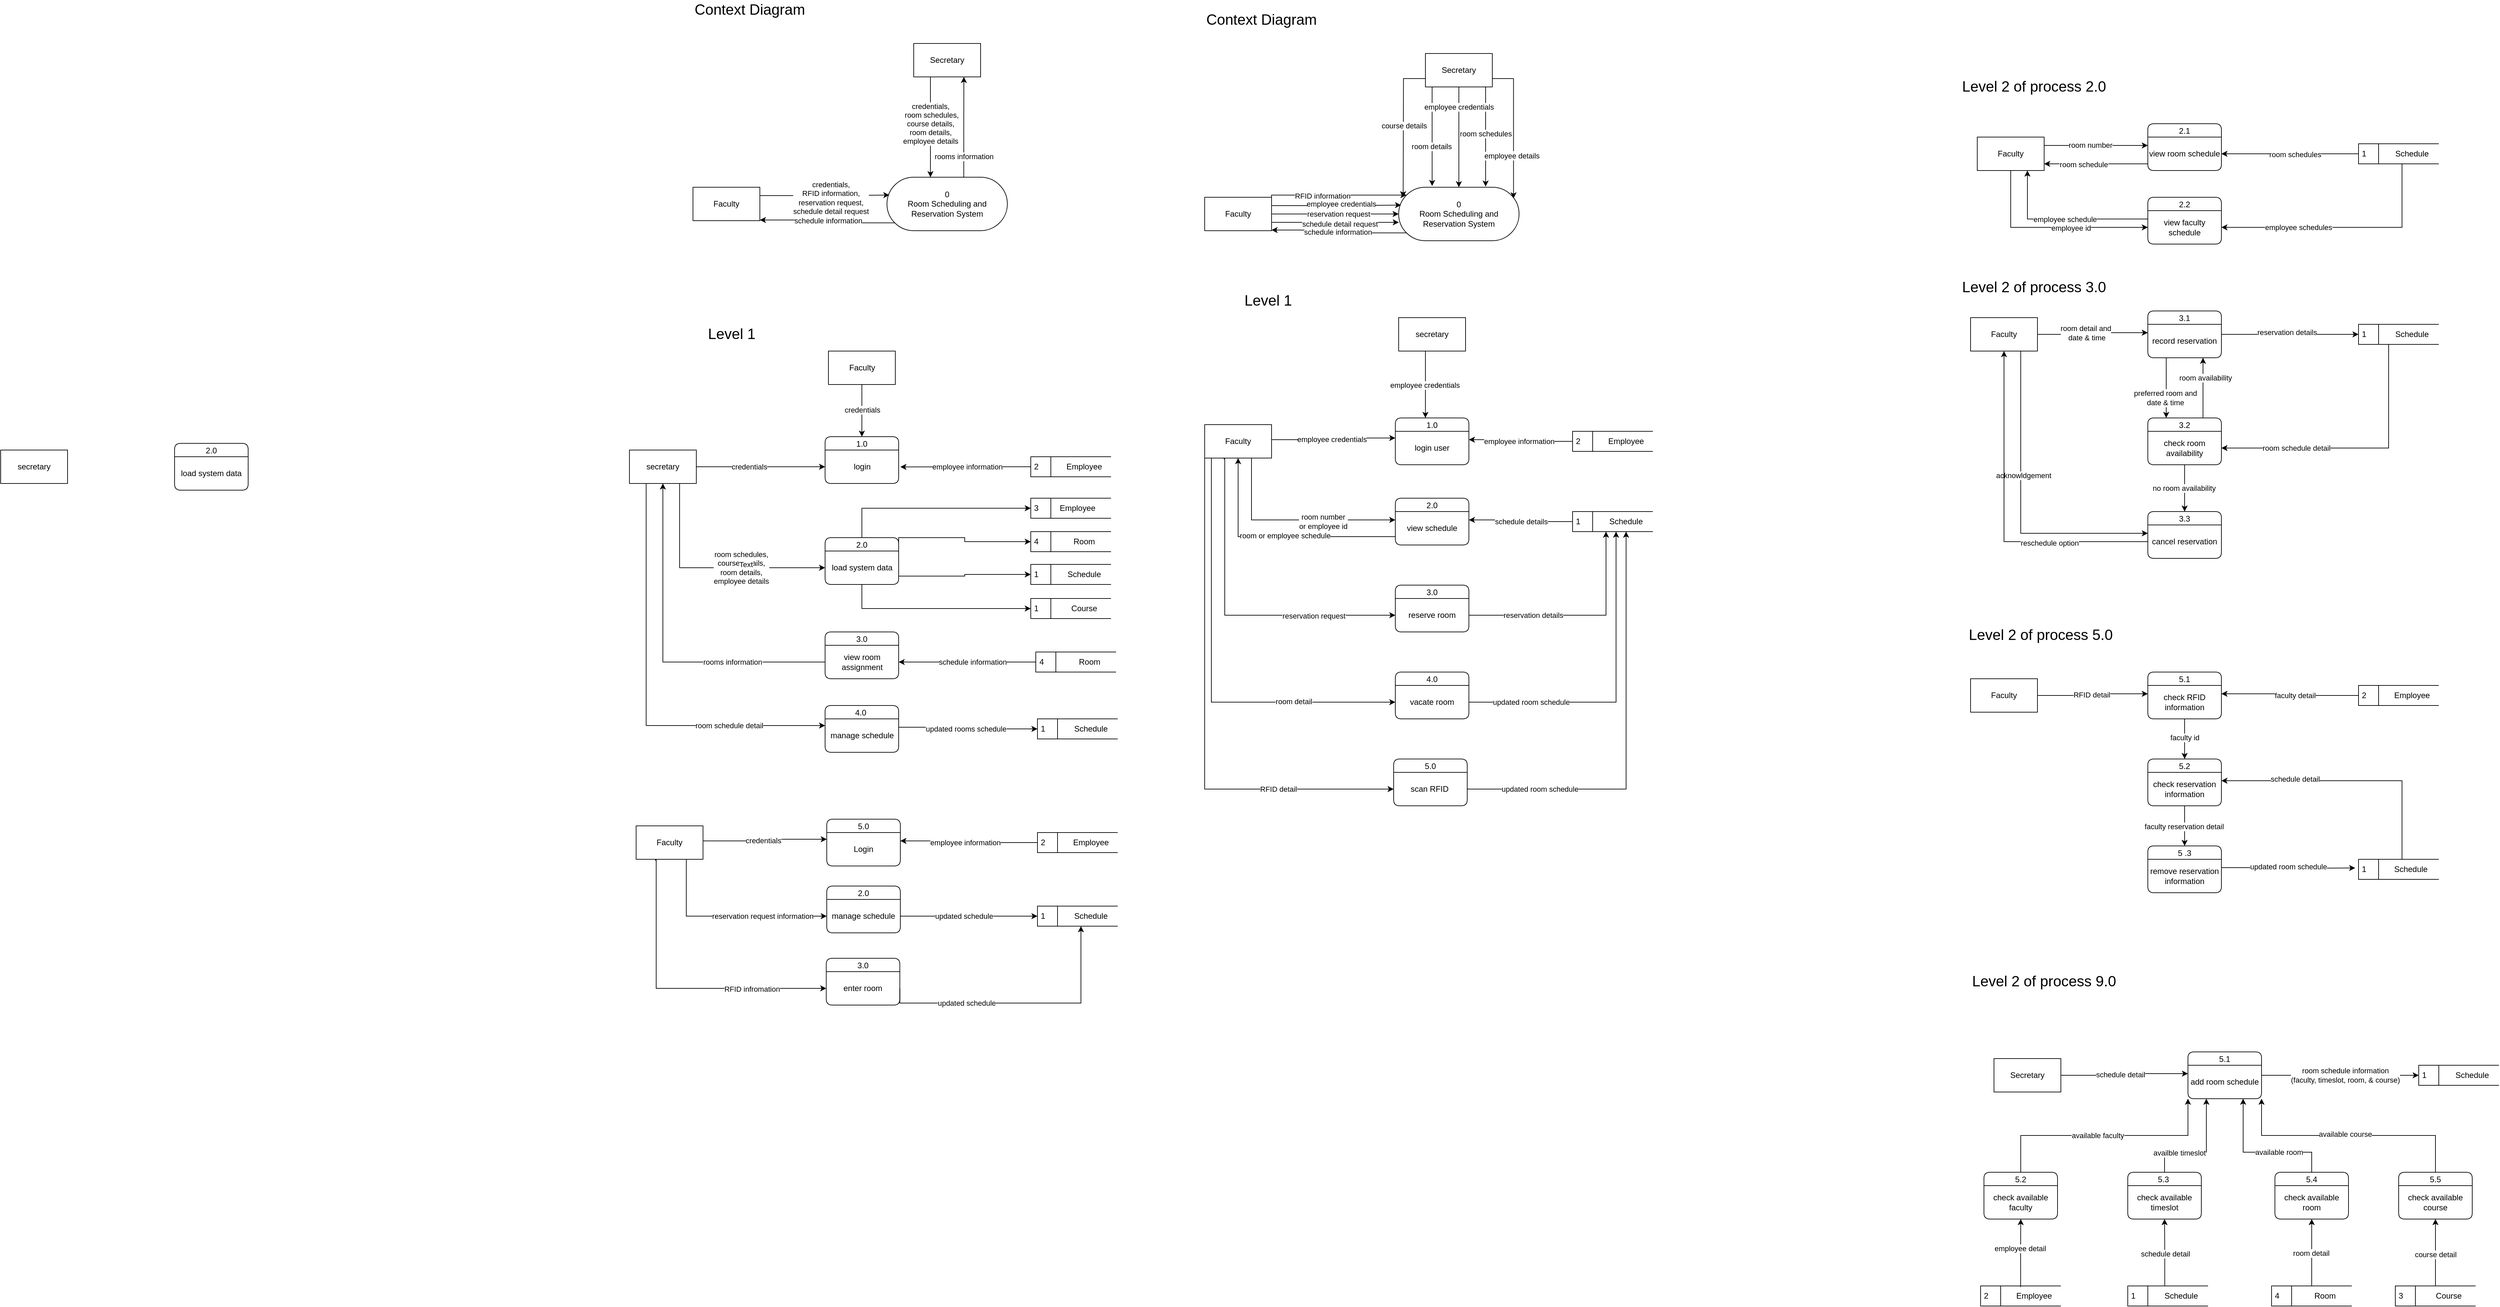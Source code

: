 <mxfile version="22.1.7" type="github">
  <diagram name="Page-1" id="ZSxHzyD2I87OIuJ_c9HW">
    <mxGraphModel dx="5726" dy="2796" grid="1" gridSize="10" guides="1" tooltips="1" connect="1" arrows="1" fold="1" page="1" pageScale="1" pageWidth="850" pageHeight="1100" math="0" shadow="0">
      <root>
        <mxCell id="0" />
        <mxCell id="1" parent="0" />
        <mxCell id="xQGyqwbRE91OUpETnVlU-1" value="0&lt;br&gt;Room Scheduling and Reservation System" style="html=1;dashed=0;whiteSpace=wrap;shape=mxgraph.dfd.start;" parent="1" vertex="1">
          <mxGeometry x="340" y="155" width="180" height="80" as="geometry" />
        </mxCell>
        <mxCell id="xQGyqwbRE91OUpETnVlU-9" value="Faculty" style="html=1;dashed=0;whiteSpace=wrap;" parent="1" vertex="1">
          <mxGeometry x="50" y="170" width="100" height="50" as="geometry" />
        </mxCell>
        <mxCell id="xQGyqwbRE91OUpETnVlU-10" value="Secretary" style="html=1;dashed=0;whiteSpace=wrap;" parent="1" vertex="1">
          <mxGeometry x="380" y="-45" width="100" height="50" as="geometry" />
        </mxCell>
        <mxCell id="xQGyqwbRE91OUpETnVlU-12" style="edgeStyle=orthogonalEdgeStyle;rounded=0;orthogonalLoop=1;jettySize=auto;html=1;exitX=1;exitY=0.5;exitDx=0;exitDy=0;entryX=0;entryY=0.5;entryDx=0;entryDy=0;entryPerimeter=0;" parent="1" source="xQGyqwbRE91OUpETnVlU-9" target="xQGyqwbRE91OUpETnVlU-1" edge="1">
          <mxGeometry relative="1" as="geometry" />
        </mxCell>
        <mxCell id="xQGyqwbRE91OUpETnVlU-13" value="reservation request" style="edgeLabel;html=1;align=center;verticalAlign=middle;resizable=0;points=[];" parent="xQGyqwbRE91OUpETnVlU-12" vertex="1" connectable="0">
          <mxGeometry x="0.157" y="-1" relative="1" as="geometry">
            <mxPoint x="-10" y="-1" as="offset" />
          </mxGeometry>
        </mxCell>
        <mxCell id="xQGyqwbRE91OUpETnVlU-14" style="edgeStyle=orthogonalEdgeStyle;rounded=0;orthogonalLoop=1;jettySize=auto;html=1;exitX=1;exitY=0.25;exitDx=0;exitDy=0;entryX=0.02;entryY=0.334;entryDx=0;entryDy=0;entryPerimeter=0;" parent="1" source="xQGyqwbRE91OUpETnVlU-9" target="xQGyqwbRE91OUpETnVlU-1" edge="1">
          <mxGeometry relative="1" as="geometry" />
        </mxCell>
        <mxCell id="xQGyqwbRE91OUpETnVlU-15" value="employee credentials" style="edgeLabel;html=1;align=center;verticalAlign=middle;resizable=0;points=[];" parent="xQGyqwbRE91OUpETnVlU-14" vertex="1" connectable="0">
          <mxGeometry x="0.077" y="2" relative="1" as="geometry">
            <mxPoint as="offset" />
          </mxGeometry>
        </mxCell>
        <mxCell id="xQGyqwbRE91OUpETnVlU-18" style="edgeStyle=orthogonalEdgeStyle;rounded=0;orthogonalLoop=1;jettySize=auto;html=1;exitX=1;exitY=0.75;exitDx=0;exitDy=0;entryX=0.001;entryY=0.657;entryDx=0;entryDy=0;entryPerimeter=0;" parent="1" source="xQGyqwbRE91OUpETnVlU-9" target="xQGyqwbRE91OUpETnVlU-1" edge="1">
          <mxGeometry relative="1" as="geometry" />
        </mxCell>
        <mxCell id="xQGyqwbRE91OUpETnVlU-21" value="schedule detail request" style="edgeLabel;html=1;align=center;verticalAlign=middle;resizable=0;points=[];" parent="xQGyqwbRE91OUpETnVlU-18" vertex="1" connectable="0">
          <mxGeometry x="0.065" y="-2" relative="1" as="geometry">
            <mxPoint as="offset" />
          </mxGeometry>
        </mxCell>
        <mxCell id="xQGyqwbRE91OUpETnVlU-24" style="edgeStyle=orthogonalEdgeStyle;rounded=0;orthogonalLoop=1;jettySize=auto;html=1;exitX=0;exitY=0;exitDx=11.72;exitDy=68.28;exitPerimeter=0;" parent="1" source="xQGyqwbRE91OUpETnVlU-1" edge="1">
          <mxGeometry relative="1" as="geometry">
            <mxPoint x="150" y="219" as="targetPoint" />
            <Array as="points">
              <mxPoint x="250" y="223" />
              <mxPoint x="250" y="219" />
            </Array>
          </mxGeometry>
        </mxCell>
        <mxCell id="xQGyqwbRE91OUpETnVlU-26" value="schedule information" style="edgeLabel;html=1;align=center;verticalAlign=middle;resizable=0;points=[];" parent="xQGyqwbRE91OUpETnVlU-24" vertex="1" connectable="0">
          <mxGeometry x="0.037" y="3" relative="1" as="geometry">
            <mxPoint as="offset" />
          </mxGeometry>
        </mxCell>
        <mxCell id="xQGyqwbRE91OUpETnVlU-27" style="edgeStyle=orthogonalEdgeStyle;rounded=0;orthogonalLoop=1;jettySize=auto;html=1;" parent="1" edge="1">
          <mxGeometry relative="1" as="geometry">
            <mxPoint x="470" y="5" as="sourcePoint" />
            <mxPoint x="470" y="154" as="targetPoint" />
            <Array as="points">
              <mxPoint x="470" y="154" />
            </Array>
          </mxGeometry>
        </mxCell>
        <mxCell id="xQGyqwbRE91OUpETnVlU-30" value="room schedules" style="edgeLabel;html=1;align=center;verticalAlign=middle;resizable=0;points=[];" parent="xQGyqwbRE91OUpETnVlU-27" vertex="1" connectable="0">
          <mxGeometry x="0.018" relative="1" as="geometry">
            <mxPoint y="-6" as="offset" />
          </mxGeometry>
        </mxCell>
        <mxCell id="xQGyqwbRE91OUpETnVlU-36" style="edgeStyle=orthogonalEdgeStyle;rounded=0;orthogonalLoop=1;jettySize=auto;html=1;exitX=1;exitY=1;exitDx=0;exitDy=0;entryX=0;entryY=0.75;entryDx=0;entryDy=0;" parent="1" edge="1">
          <mxGeometry relative="1" as="geometry">
            <mxPoint x="150" y="532.5" as="sourcePoint" />
            <mxPoint x="335" y="530" as="targetPoint" />
            <Array as="points">
              <mxPoint x="243" y="532.5" />
              <mxPoint x="243" y="530.5" />
            </Array>
          </mxGeometry>
        </mxCell>
        <mxCell id="xQGyqwbRE91OUpETnVlU-37" value="employee credentials" style="edgeLabel;html=1;align=center;verticalAlign=middle;resizable=0;points=[];" parent="xQGyqwbRE91OUpETnVlU-36" vertex="1" connectable="0">
          <mxGeometry x="-0.038" y="1" relative="1" as="geometry">
            <mxPoint as="offset" />
          </mxGeometry>
        </mxCell>
        <mxCell id="xQGyqwbRE91OUpETnVlU-55" style="edgeStyle=orthogonalEdgeStyle;rounded=0;orthogonalLoop=1;jettySize=auto;html=1;exitX=0.7;exitY=0.982;exitDx=0;exitDy=0;entryX=0;entryY=0.25;entryDx=0;entryDy=0;exitPerimeter=0;" parent="1" source="xQGyqwbRE91OUpETnVlU-31" target="xQGyqwbRE91OUpETnVlU-50" edge="1">
          <mxGeometry relative="1" as="geometry">
            <Array as="points">
              <mxPoint x="120" y="652" />
            </Array>
          </mxGeometry>
        </mxCell>
        <mxCell id="xQGyqwbRE91OUpETnVlU-56" value="room number&lt;br&gt;or employee id" style="edgeLabel;html=1;align=center;verticalAlign=middle;resizable=0;points=[];" parent="xQGyqwbRE91OUpETnVlU-55" vertex="1" connectable="0">
          <mxGeometry x="0.162" relative="1" as="geometry">
            <mxPoint x="21" y="2" as="offset" />
          </mxGeometry>
        </mxCell>
        <mxCell id="xQGyqwbRE91OUpETnVlU-67" style="edgeStyle=orthogonalEdgeStyle;rounded=0;orthogonalLoop=1;jettySize=auto;html=1;exitX=0.29;exitY=1.04;exitDx=0;exitDy=0;exitPerimeter=0;" parent="1" source="xQGyqwbRE91OUpETnVlU-31" target="xQGyqwbRE91OUpETnVlU-64" edge="1">
          <mxGeometry relative="1" as="geometry">
            <Array as="points">
              <mxPoint x="79" y="560" />
              <mxPoint x="80" y="765" />
            </Array>
          </mxGeometry>
        </mxCell>
        <mxCell id="06z1c9G6Tvmy0coM1B6O-3" value="reservation request" style="edgeLabel;html=1;align=center;verticalAlign=middle;resizable=0;points=[];" parent="xQGyqwbRE91OUpETnVlU-67" vertex="1" connectable="0">
          <mxGeometry x="0.504" y="-1" relative="1" as="geometry">
            <mxPoint as="offset" />
          </mxGeometry>
        </mxCell>
        <mxCell id="06z1c9G6Tvmy0coM1B6O-6" style="edgeStyle=orthogonalEdgeStyle;rounded=0;orthogonalLoop=1;jettySize=auto;html=1;exitX=0.5;exitY=1;exitDx=0;exitDy=0;" parent="1" source="xQGyqwbRE91OUpETnVlU-31" target="06z1c9G6Tvmy0coM1B6O-2" edge="1">
          <mxGeometry relative="1" as="geometry">
            <Array as="points">
              <mxPoint x="60" y="560" />
              <mxPoint x="60" y="925" />
            </Array>
          </mxGeometry>
        </mxCell>
        <mxCell id="06z1c9G6Tvmy0coM1B6O-7" value="room detail" style="edgeLabel;html=1;align=center;verticalAlign=middle;resizable=0;points=[];" parent="06z1c9G6Tvmy0coM1B6O-6" vertex="1" connectable="0">
          <mxGeometry x="0.553" y="1" relative="1" as="geometry">
            <mxPoint as="offset" />
          </mxGeometry>
        </mxCell>
        <mxCell id="BkH_cVfhh0AyO2GWpE25-44" style="edgeStyle=orthogonalEdgeStyle;rounded=0;orthogonalLoop=1;jettySize=auto;html=1;exitX=0;exitY=1;exitDx=0;exitDy=0;entryX=0;entryY=0.5;entryDx=0;entryDy=0;" parent="1" source="xQGyqwbRE91OUpETnVlU-31" target="BkH_cVfhh0AyO2GWpE25-43" edge="1">
          <mxGeometry relative="1" as="geometry" />
        </mxCell>
        <mxCell id="BkH_cVfhh0AyO2GWpE25-45" value="RFID detail" style="edgeLabel;html=1;align=center;verticalAlign=middle;resizable=0;points=[];" parent="BkH_cVfhh0AyO2GWpE25-44" vertex="1" connectable="0">
          <mxGeometry x="0.526" y="-4" relative="1" as="geometry">
            <mxPoint x="12" y="-4" as="offset" />
          </mxGeometry>
        </mxCell>
        <mxCell id="xQGyqwbRE91OUpETnVlU-31" value="Faculty" style="html=1;dashed=0;whiteSpace=wrap;" parent="1" vertex="1">
          <mxGeometry x="50" y="510" width="100" height="50" as="geometry" />
        </mxCell>
        <mxCell id="xQGyqwbRE91OUpETnVlU-32" value="1.0" style="swimlane;fontStyle=0;childLayout=stackLayout;horizontal=1;startSize=20;fillColor=#ffffff;horizontalStack=0;resizeParent=1;resizeParentMax=0;resizeLast=0;collapsible=0;marginBottom=0;swimlaneFillColor=#ffffff;rounded=1;shadow=0;glass=0;swimlaneLine=1;" parent="1" vertex="1">
          <mxGeometry x="335" y="500" width="110" height="70" as="geometry" />
        </mxCell>
        <mxCell id="xQGyqwbRE91OUpETnVlU-33" value="login user" style="text;strokeColor=none;align=center;fillColor=none;html=1;verticalAlign=middle;whiteSpace=wrap;rounded=0;" parent="xQGyqwbRE91OUpETnVlU-32" vertex="1">
          <mxGeometry y="20" width="110" height="50" as="geometry" />
        </mxCell>
        <mxCell id="xQGyqwbRE91OUpETnVlU-34" value="secretary" style="html=1;dashed=0;whiteSpace=wrap;" parent="1" vertex="1">
          <mxGeometry x="340" y="350" width="100" height="50" as="geometry" />
        </mxCell>
        <mxCell id="xQGyqwbRE91OUpETnVlU-38" style="edgeStyle=orthogonalEdgeStyle;rounded=0;orthogonalLoop=1;jettySize=auto;html=1;" parent="1" edge="1">
          <mxGeometry relative="1" as="geometry">
            <mxPoint x="380" y="400" as="sourcePoint" />
            <mxPoint x="380" y="500" as="targetPoint" />
            <Array as="points">
              <mxPoint x="380" y="400" />
              <mxPoint x="380" y="502" />
            </Array>
          </mxGeometry>
        </mxCell>
        <mxCell id="xQGyqwbRE91OUpETnVlU-39" value="employee credentials" style="edgeLabel;html=1;align=center;verticalAlign=middle;resizable=0;points=[];" parent="xQGyqwbRE91OUpETnVlU-38" vertex="1" connectable="0">
          <mxGeometry x="0.007" y="-1" relative="1" as="geometry">
            <mxPoint as="offset" />
          </mxGeometry>
        </mxCell>
        <mxCell id="xQGyqwbRE91OUpETnVlU-59" style="edgeStyle=orthogonalEdgeStyle;rounded=0;orthogonalLoop=1;jettySize=auto;html=1;exitX=0;exitY=0.5;exitDx=0;exitDy=0;entryX=1;entryY=0.25;entryDx=0;entryDy=0;" parent="1" source="xQGyqwbRE91OUpETnVlU-40" target="xQGyqwbRE91OUpETnVlU-33" edge="1">
          <mxGeometry relative="1" as="geometry" />
        </mxCell>
        <mxCell id="xQGyqwbRE91OUpETnVlU-60" value="employee information" style="edgeLabel;html=1;align=center;verticalAlign=middle;resizable=0;points=[];" parent="xQGyqwbRE91OUpETnVlU-59" vertex="1" connectable="0">
          <mxGeometry x="0.148" y="2" relative="1" as="geometry">
            <mxPoint x="8" as="offset" />
          </mxGeometry>
        </mxCell>
        <mxCell id="xQGyqwbRE91OUpETnVlU-40" value="2" style="html=1;dashed=0;whiteSpace=wrap;shape=mxgraph.dfd.dataStoreID;align=left;spacingLeft=3;points=[[0,0],[0.5,0],[1,0],[0,0.5],[1,0.5],[0,1],[0.5,1],[1,1]];" parent="1" vertex="1">
          <mxGeometry x="600" y="520" width="120" height="30" as="geometry" />
        </mxCell>
        <mxCell id="xQGyqwbRE91OUpETnVlU-41" value="Employee" style="text;strokeColor=none;align=center;fillColor=none;html=1;verticalAlign=middle;whiteSpace=wrap;rounded=0;" parent="1" vertex="1">
          <mxGeometry x="650" y="520" width="60" height="30" as="geometry" />
        </mxCell>
        <mxCell id="xQGyqwbRE91OUpETnVlU-49" value="2.0" style="swimlane;fontStyle=0;childLayout=stackLayout;horizontal=1;startSize=20;fillColor=#ffffff;horizontalStack=0;resizeParent=1;resizeParentMax=0;resizeLast=0;collapsible=0;marginBottom=0;swimlaneFillColor=#ffffff;rounded=1;shadow=0;glass=0;swimlaneLine=1;" parent="1" vertex="1">
          <mxGeometry x="335" y="620" width="110" height="70" as="geometry" />
        </mxCell>
        <mxCell id="xQGyqwbRE91OUpETnVlU-50" value="view schedule" style="text;strokeColor=none;align=center;fillColor=none;html=1;verticalAlign=middle;whiteSpace=wrap;rounded=0;" parent="xQGyqwbRE91OUpETnVlU-49" vertex="1">
          <mxGeometry y="20" width="110" height="50" as="geometry" />
        </mxCell>
        <mxCell id="xQGyqwbRE91OUpETnVlU-61" style="edgeStyle=orthogonalEdgeStyle;rounded=0;orthogonalLoop=1;jettySize=auto;html=1;exitX=0;exitY=0.5;exitDx=0;exitDy=0;entryX=1;entryY=0.25;entryDx=0;entryDy=0;" parent="1" source="xQGyqwbRE91OUpETnVlU-57" target="xQGyqwbRE91OUpETnVlU-50" edge="1">
          <mxGeometry relative="1" as="geometry" />
        </mxCell>
        <mxCell id="xQGyqwbRE91OUpETnVlU-62" value="schedule details" style="edgeLabel;html=1;align=center;verticalAlign=middle;resizable=0;points=[];" parent="xQGyqwbRE91OUpETnVlU-61" vertex="1" connectable="0">
          <mxGeometry x="-0.013" relative="1" as="geometry">
            <mxPoint as="offset" />
          </mxGeometry>
        </mxCell>
        <mxCell id="xQGyqwbRE91OUpETnVlU-57" value="1" style="html=1;dashed=0;whiteSpace=wrap;shape=mxgraph.dfd.dataStoreID;align=left;spacingLeft=3;points=[[0,0],[0.5,0],[1,0],[0,0.5],[1,0.5],[0,1],[0.5,1],[1,1]];" parent="1" vertex="1">
          <mxGeometry x="600" y="640" width="120" height="30" as="geometry" />
        </mxCell>
        <mxCell id="xQGyqwbRE91OUpETnVlU-58" value="Schedule" style="text;strokeColor=none;align=center;fillColor=none;html=1;verticalAlign=middle;whiteSpace=wrap;rounded=0;" parent="1" vertex="1">
          <mxGeometry x="650" y="640" width="60" height="30" as="geometry" />
        </mxCell>
        <mxCell id="xQGyqwbRE91OUpETnVlU-63" value="3.0" style="swimlane;fontStyle=0;childLayout=stackLayout;horizontal=1;startSize=20;fillColor=#ffffff;horizontalStack=0;resizeParent=1;resizeParentMax=0;resizeLast=0;collapsible=0;marginBottom=0;swimlaneFillColor=#ffffff;rounded=1;shadow=0;glass=0;swimlaneLine=1;" parent="1" vertex="1">
          <mxGeometry x="335" y="750" width="110" height="70" as="geometry" />
        </mxCell>
        <mxCell id="xQGyqwbRE91OUpETnVlU-64" value="reserve room" style="text;strokeColor=none;align=center;fillColor=none;html=1;verticalAlign=middle;whiteSpace=wrap;rounded=0;" parent="xQGyqwbRE91OUpETnVlU-63" vertex="1">
          <mxGeometry y="20" width="110" height="50" as="geometry" />
        </mxCell>
        <mxCell id="06z1c9G6Tvmy0coM1B6O-1" value="4.0" style="swimlane;fontStyle=0;childLayout=stackLayout;horizontal=1;startSize=20;fillColor=#ffffff;horizontalStack=0;resizeParent=1;resizeParentMax=0;resizeLast=0;collapsible=0;marginBottom=0;swimlaneFillColor=#ffffff;rounded=1;shadow=0;glass=0;swimlaneLine=1;" parent="1" vertex="1">
          <mxGeometry x="335" y="880" width="110" height="70" as="geometry" />
        </mxCell>
        <mxCell id="06z1c9G6Tvmy0coM1B6O-2" value="vacate room" style="text;strokeColor=none;align=center;fillColor=none;html=1;verticalAlign=middle;whiteSpace=wrap;rounded=0;" parent="06z1c9G6Tvmy0coM1B6O-1" vertex="1">
          <mxGeometry y="20" width="110" height="50" as="geometry" />
        </mxCell>
        <mxCell id="06z1c9G6Tvmy0coM1B6O-4" style="edgeStyle=orthogonalEdgeStyle;rounded=0;orthogonalLoop=1;jettySize=auto;html=1;exitX=1;exitY=0.5;exitDx=0;exitDy=0;" parent="1" source="xQGyqwbRE91OUpETnVlU-64" edge="1">
          <mxGeometry relative="1" as="geometry">
            <mxPoint x="455" y="905" as="sourcePoint" />
            <mxPoint x="650" y="670" as="targetPoint" />
            <Array as="points">
              <mxPoint x="650" y="795" />
            </Array>
          </mxGeometry>
        </mxCell>
        <mxCell id="06z1c9G6Tvmy0coM1B6O-5" value="reservation details" style="edgeLabel;html=1;align=center;verticalAlign=middle;resizable=0;points=[];" parent="06z1c9G6Tvmy0coM1B6O-4" vertex="1" connectable="0">
          <mxGeometry x="-0.363" y="3" relative="1" as="geometry">
            <mxPoint x="-9" y="3" as="offset" />
          </mxGeometry>
        </mxCell>
        <mxCell id="06z1c9G6Tvmy0coM1B6O-8" style="edgeStyle=orthogonalEdgeStyle;rounded=0;orthogonalLoop=1;jettySize=auto;html=1;exitX=1;exitY=0.5;exitDx=0;exitDy=0;entryX=0.25;entryY=1;entryDx=0;entryDy=0;" parent="1" source="06z1c9G6Tvmy0coM1B6O-2" target="xQGyqwbRE91OUpETnVlU-58" edge="1">
          <mxGeometry relative="1" as="geometry" />
        </mxCell>
        <mxCell id="06z1c9G6Tvmy0coM1B6O-9" value="updated room schedule" style="edgeLabel;html=1;align=center;verticalAlign=middle;resizable=0;points=[];" parent="06z1c9G6Tvmy0coM1B6O-8" vertex="1" connectable="0">
          <mxGeometry x="-0.61" relative="1" as="geometry">
            <mxPoint as="offset" />
          </mxGeometry>
        </mxCell>
        <mxCell id="06z1c9G6Tvmy0coM1B6O-63" style="edgeStyle=orthogonalEdgeStyle;rounded=0;orthogonalLoop=1;jettySize=auto;html=1;exitX=1;exitY=0.25;exitDx=0;exitDy=0;entryX=0;entryY=0.25;entryDx=0;entryDy=0;" parent="1" source="06z1c9G6Tvmy0coM1B6O-56" target="06z1c9G6Tvmy0coM1B6O-60" edge="1">
          <mxGeometry relative="1" as="geometry" />
        </mxCell>
        <mxCell id="06z1c9G6Tvmy0coM1B6O-64" value="room number" style="edgeLabel;html=1;align=center;verticalAlign=middle;resizable=0;points=[];" parent="06z1c9G6Tvmy0coM1B6O-63" vertex="1" connectable="0">
          <mxGeometry x="-0.103" y="1" relative="1" as="geometry">
            <mxPoint x="-1" as="offset" />
          </mxGeometry>
        </mxCell>
        <mxCell id="06z1c9G6Tvmy0coM1B6O-67" style="edgeStyle=orthogonalEdgeStyle;rounded=0;orthogonalLoop=1;jettySize=auto;html=1;exitX=0.5;exitY=1;exitDx=0;exitDy=0;entryX=0;entryY=0.5;entryDx=0;entryDy=0;" parent="1" source="06z1c9G6Tvmy0coM1B6O-56" target="06z1c9G6Tvmy0coM1B6O-62" edge="1">
          <mxGeometry relative="1" as="geometry" />
        </mxCell>
        <mxCell id="06z1c9G6Tvmy0coM1B6O-68" value="employee id" style="edgeLabel;html=1;align=center;verticalAlign=middle;resizable=0;points=[];" parent="06z1c9G6Tvmy0coM1B6O-67" vertex="1" connectable="0">
          <mxGeometry x="0.206" y="-1" relative="1" as="geometry">
            <mxPoint as="offset" />
          </mxGeometry>
        </mxCell>
        <mxCell id="06z1c9G6Tvmy0coM1B6O-56" value="Faculty" style="html=1;dashed=0;whiteSpace=wrap;" parent="1" vertex="1">
          <mxGeometry x="1205" y="80" width="100" height="50" as="geometry" />
        </mxCell>
        <mxCell id="06z1c9G6Tvmy0coM1B6O-65" style="edgeStyle=orthogonalEdgeStyle;rounded=0;orthogonalLoop=1;jettySize=auto;html=1;exitX=0;exitY=0.5;exitDx=0;exitDy=0;entryX=1;entryY=0.5;entryDx=0;entryDy=0;" parent="1" source="06z1c9G6Tvmy0coM1B6O-57" target="06z1c9G6Tvmy0coM1B6O-60" edge="1">
          <mxGeometry relative="1" as="geometry" />
        </mxCell>
        <mxCell id="06z1c9G6Tvmy0coM1B6O-66" value="room schedules" style="edgeLabel;html=1;align=center;verticalAlign=middle;resizable=0;points=[];" parent="06z1c9G6Tvmy0coM1B6O-65" vertex="1" connectable="0">
          <mxGeometry x="-0.069" y="1" relative="1" as="geometry">
            <mxPoint as="offset" />
          </mxGeometry>
        </mxCell>
        <mxCell id="06z1c9G6Tvmy0coM1B6O-57" value="1&amp;nbsp;" style="html=1;dashed=0;whiteSpace=wrap;shape=mxgraph.dfd.dataStoreID;align=left;spacingLeft=3;points=[[0,0],[0.5,0],[1,0],[0,0.5],[1,0.5],[0,1],[0.5,1],[1,1]];" parent="1" vertex="1">
          <mxGeometry x="1775" y="90" width="120" height="30" as="geometry" />
        </mxCell>
        <mxCell id="06z1c9G6Tvmy0coM1B6O-69" style="edgeStyle=orthogonalEdgeStyle;rounded=0;orthogonalLoop=1;jettySize=auto;html=1;exitX=0.25;exitY=1;exitDx=0;exitDy=0;entryX=1;entryY=0.5;entryDx=0;entryDy=0;" parent="1" source="06z1c9G6Tvmy0coM1B6O-58" target="06z1c9G6Tvmy0coM1B6O-62" edge="1">
          <mxGeometry relative="1" as="geometry" />
        </mxCell>
        <mxCell id="06z1c9G6Tvmy0coM1B6O-70" value="employee schedules" style="edgeLabel;html=1;align=center;verticalAlign=middle;resizable=0;points=[];" parent="06z1c9G6Tvmy0coM1B6O-69" vertex="1" connectable="0">
          <mxGeometry x="0.573" relative="1" as="geometry">
            <mxPoint x="37" as="offset" />
          </mxGeometry>
        </mxCell>
        <mxCell id="06z1c9G6Tvmy0coM1B6O-58" value="Schedule" style="text;strokeColor=none;align=center;fillColor=none;html=1;verticalAlign=middle;whiteSpace=wrap;rounded=0;" parent="1" vertex="1">
          <mxGeometry x="1825" y="90" width="60" height="30" as="geometry" />
        </mxCell>
        <mxCell id="06z1c9G6Tvmy0coM1B6O-59" value="2.1" style="swimlane;fontStyle=0;childLayout=stackLayout;horizontal=1;startSize=20;fillColor=#ffffff;horizontalStack=0;resizeParent=1;resizeParentMax=0;resizeLast=0;collapsible=0;marginBottom=0;swimlaneFillColor=#ffffff;rounded=1;shadow=0;glass=0;swimlaneLine=1;" parent="1" vertex="1">
          <mxGeometry x="1460" y="60" width="110" height="70" as="geometry" />
        </mxCell>
        <mxCell id="06z1c9G6Tvmy0coM1B6O-60" value="view room schedule" style="text;strokeColor=none;align=center;fillColor=none;html=1;verticalAlign=middle;whiteSpace=wrap;rounded=0;" parent="06z1c9G6Tvmy0coM1B6O-59" vertex="1">
          <mxGeometry y="20" width="110" height="50" as="geometry" />
        </mxCell>
        <mxCell id="06z1c9G6Tvmy0coM1B6O-61" value="2.2" style="swimlane;fontStyle=0;childLayout=stackLayout;horizontal=1;startSize=20;fillColor=#ffffff;horizontalStack=0;resizeParent=1;resizeParentMax=0;resizeLast=0;collapsible=0;marginBottom=0;swimlaneFillColor=#ffffff;rounded=1;shadow=0;glass=0;swimlaneLine=1;" parent="1" vertex="1">
          <mxGeometry x="1460" y="170" width="110" height="70" as="geometry" />
        </mxCell>
        <mxCell id="06z1c9G6Tvmy0coM1B6O-62" value="view faculty schedule" style="text;strokeColor=none;align=center;fillColor=none;html=1;verticalAlign=middle;whiteSpace=wrap;rounded=0;" parent="06z1c9G6Tvmy0coM1B6O-61" vertex="1">
          <mxGeometry y="20" width="110" height="50" as="geometry" />
        </mxCell>
        <mxCell id="1Rvh8kdgMvsXk_3jxCog-41" style="edgeStyle=orthogonalEdgeStyle;rounded=0;orthogonalLoop=1;jettySize=auto;html=1;exitX=1;exitY=0.5;exitDx=0;exitDy=0;entryX=0;entryY=0.25;entryDx=0;entryDy=0;" parent="1" source="06z1c9G6Tvmy0coM1B6O-73" target="06z1c9G6Tvmy0coM1B6O-75" edge="1">
          <mxGeometry relative="1" as="geometry" />
        </mxCell>
        <mxCell id="1Rvh8kdgMvsXk_3jxCog-44" value="schedule&amp;nbsp;detail" style="edgeLabel;html=1;align=center;verticalAlign=middle;resizable=0;points=[];" parent="1Rvh8kdgMvsXk_3jxCog-41" vertex="1" connectable="0">
          <mxGeometry x="-0.076" y="1" relative="1" as="geometry">
            <mxPoint as="offset" />
          </mxGeometry>
        </mxCell>
        <mxCell id="06z1c9G6Tvmy0coM1B6O-73" value="Secretary" style="html=1;dashed=0;whiteSpace=wrap;" parent="1" vertex="1">
          <mxGeometry x="1230" y="1458" width="100" height="50" as="geometry" />
        </mxCell>
        <mxCell id="06z1c9G6Tvmy0coM1B6O-74" value="5.1" style="swimlane;fontStyle=0;childLayout=stackLayout;horizontal=1;startSize=20;fillColor=#ffffff;horizontalStack=0;resizeParent=1;resizeParentMax=0;resizeLast=0;collapsible=0;marginBottom=0;swimlaneFillColor=#ffffff;rounded=1;shadow=0;glass=0;swimlaneLine=1;" parent="1" vertex="1">
          <mxGeometry x="1520" y="1448" width="110" height="70" as="geometry" />
        </mxCell>
        <mxCell id="06z1c9G6Tvmy0coM1B6O-75" value="add room schedule" style="text;strokeColor=none;align=center;fillColor=none;html=1;verticalAlign=middle;whiteSpace=wrap;rounded=0;" parent="06z1c9G6Tvmy0coM1B6O-74" vertex="1">
          <mxGeometry y="20" width="110" height="50" as="geometry" />
        </mxCell>
        <mxCell id="06z1c9G6Tvmy0coM1B6O-78" value="2" style="html=1;dashed=0;whiteSpace=wrap;shape=mxgraph.dfd.dataStoreID;align=left;spacingLeft=3;points=[[0,0],[0.5,0],[1,0],[0,0.5],[1,0.5],[0,1],[0.5,1],[1,1]];" parent="1" vertex="1">
          <mxGeometry x="1210" y="1798" width="120" height="30" as="geometry" />
        </mxCell>
        <mxCell id="BkH_cVfhh0AyO2GWpE25-16" style="edgeStyle=orthogonalEdgeStyle;rounded=0;orthogonalLoop=1;jettySize=auto;html=1;exitX=0.164;exitY=0.056;exitDx=0;exitDy=0;entryX=0.5;entryY=1;entryDx=0;entryDy=0;exitPerimeter=0;" parent="1" source="06z1c9G6Tvmy0coM1B6O-79" target="BkH_cVfhh0AyO2GWpE25-10" edge="1">
          <mxGeometry relative="1" as="geometry">
            <Array as="points" />
          </mxGeometry>
        </mxCell>
        <mxCell id="BkH_cVfhh0AyO2GWpE25-18" value="employee detail" style="edgeLabel;html=1;align=center;verticalAlign=middle;resizable=0;points=[];" parent="BkH_cVfhh0AyO2GWpE25-16" vertex="1" connectable="0">
          <mxGeometry x="0.145" y="1" relative="1" as="geometry">
            <mxPoint as="offset" />
          </mxGeometry>
        </mxCell>
        <mxCell id="06z1c9G6Tvmy0coM1B6O-79" value="Employee" style="text;strokeColor=none;align=center;fillColor=none;html=1;verticalAlign=middle;whiteSpace=wrap;rounded=0;" parent="1" vertex="1">
          <mxGeometry x="1260" y="1798" width="60" height="30" as="geometry" />
        </mxCell>
        <mxCell id="06z1c9G6Tvmy0coM1B6O-80" value="3" style="html=1;dashed=0;whiteSpace=wrap;shape=mxgraph.dfd.dataStoreID;align=left;spacingLeft=3;points=[[0,0],[0.5,0],[1,0],[0,0.5],[1,0.5],[0,1],[0.5,1],[1,1]];" parent="1" vertex="1">
          <mxGeometry x="1830" y="1798" width="120" height="30" as="geometry" />
        </mxCell>
        <mxCell id="BkH_cVfhh0AyO2GWpE25-23" style="edgeStyle=orthogonalEdgeStyle;rounded=0;orthogonalLoop=1;jettySize=auto;html=1;exitX=0.25;exitY=0;exitDx=0;exitDy=0;entryX=0.5;entryY=1;entryDx=0;entryDy=0;" parent="1" source="06z1c9G6Tvmy0coM1B6O-81" target="BkH_cVfhh0AyO2GWpE25-14" edge="1">
          <mxGeometry relative="1" as="geometry">
            <Array as="points">
              <mxPoint x="1890" y="1798" />
            </Array>
          </mxGeometry>
        </mxCell>
        <mxCell id="BkH_cVfhh0AyO2GWpE25-24" value="course detail" style="edgeLabel;html=1;align=center;verticalAlign=middle;resizable=0;points=[];" parent="BkH_cVfhh0AyO2GWpE25-23" vertex="1" connectable="0">
          <mxGeometry x="-0.006" relative="1" as="geometry">
            <mxPoint as="offset" />
          </mxGeometry>
        </mxCell>
        <mxCell id="06z1c9G6Tvmy0coM1B6O-81" value="Course" style="text;strokeColor=none;align=center;fillColor=none;html=1;verticalAlign=middle;whiteSpace=wrap;rounded=0;" parent="1" vertex="1">
          <mxGeometry x="1880" y="1798" width="60" height="30" as="geometry" />
        </mxCell>
        <mxCell id="06z1c9G6Tvmy0coM1B6O-82" value="1" style="html=1;dashed=0;whiteSpace=wrap;shape=mxgraph.dfd.dataStoreID;align=left;spacingLeft=3;points=[[0,0],[0.5,0],[1,0],[0,0.5],[1,0.5],[0,1],[0.5,1],[1,1]];" parent="1" vertex="1">
          <mxGeometry x="1865" y="1468" width="120" height="30" as="geometry" />
        </mxCell>
        <mxCell id="06z1c9G6Tvmy0coM1B6O-83" value="Schedule" style="text;strokeColor=none;align=center;fillColor=none;html=1;verticalAlign=middle;whiteSpace=wrap;rounded=0;" parent="1" vertex="1">
          <mxGeometry x="1915" y="1468" width="60" height="30" as="geometry" />
        </mxCell>
        <mxCell id="1Rvh8kdgMvsXk_3jxCog-20" style="edgeStyle=orthogonalEdgeStyle;rounded=0;orthogonalLoop=1;jettySize=auto;html=1;exitX=1;exitY=0.5;exitDx=0;exitDy=0;entryX=0;entryY=0.25;entryDx=0;entryDy=0;" parent="1" source="1Rvh8kdgMvsXk_3jxCog-1" target="1Rvh8kdgMvsXk_3jxCog-3" edge="1">
          <mxGeometry relative="1" as="geometry" />
        </mxCell>
        <mxCell id="1Rvh8kdgMvsXk_3jxCog-21" value="room detail and&lt;br&gt;&amp;nbsp;date &amp;amp; time" style="edgeLabel;html=1;align=center;verticalAlign=middle;resizable=0;points=[];" parent="1Rvh8kdgMvsXk_3jxCog-20" vertex="1" connectable="0">
          <mxGeometry x="-0.141" y="2" relative="1" as="geometry">
            <mxPoint as="offset" />
          </mxGeometry>
        </mxCell>
        <mxCell id="1Rvh8kdgMvsXk_3jxCog-32" style="edgeStyle=orthogonalEdgeStyle;rounded=0;orthogonalLoop=1;jettySize=auto;html=1;exitX=0.75;exitY=1;exitDx=0;exitDy=0;entryX=0;entryY=0.25;entryDx=0;entryDy=0;" parent="1" source="1Rvh8kdgMvsXk_3jxCog-1" target="1Rvh8kdgMvsXk_3jxCog-27" edge="1">
          <mxGeometry relative="1" as="geometry" />
        </mxCell>
        <mxCell id="1Rvh8kdgMvsXk_3jxCog-33" value="acknowldgement" style="edgeLabel;html=1;align=center;verticalAlign=middle;resizable=0;points=[];" parent="1Rvh8kdgMvsXk_3jxCog-32" vertex="1" connectable="0">
          <mxGeometry x="-0.196" y="4" relative="1" as="geometry">
            <mxPoint as="offset" />
          </mxGeometry>
        </mxCell>
        <mxCell id="1Rvh8kdgMvsXk_3jxCog-1" value="Faculty" style="html=1;dashed=0;whiteSpace=wrap;" parent="1" vertex="1">
          <mxGeometry x="1195" y="350" width="100" height="50" as="geometry" />
        </mxCell>
        <mxCell id="1Rvh8kdgMvsXk_3jxCog-2" value="3.1" style="swimlane;fontStyle=0;childLayout=stackLayout;horizontal=1;startSize=20;fillColor=#ffffff;horizontalStack=0;resizeParent=1;resizeParentMax=0;resizeLast=0;collapsible=0;marginBottom=0;swimlaneFillColor=#ffffff;rounded=1;shadow=0;glass=0;swimlaneLine=1;" parent="1" vertex="1">
          <mxGeometry x="1460" y="340" width="110" height="70" as="geometry" />
        </mxCell>
        <mxCell id="1Rvh8kdgMvsXk_3jxCog-3" value="record reservation" style="text;strokeColor=none;align=center;fillColor=none;html=1;verticalAlign=middle;whiteSpace=wrap;rounded=0;" parent="1Rvh8kdgMvsXk_3jxCog-2" vertex="1">
          <mxGeometry y="20" width="110" height="50" as="geometry" />
        </mxCell>
        <mxCell id="1Rvh8kdgMvsXk_3jxCog-17" style="edgeStyle=orthogonalEdgeStyle;rounded=0;orthogonalLoop=1;jettySize=auto;html=1;exitX=0.75;exitY=0;exitDx=0;exitDy=0;entryX=0.75;entryY=1;entryDx=0;entryDy=0;" parent="1" source="1Rvh8kdgMvsXk_3jxCog-4" target="1Rvh8kdgMvsXk_3jxCog-3" edge="1">
          <mxGeometry relative="1" as="geometry" />
        </mxCell>
        <mxCell id="1Rvh8kdgMvsXk_3jxCog-18" value="room availability" style="edgeLabel;html=1;align=center;verticalAlign=middle;resizable=0;points=[];" parent="1Rvh8kdgMvsXk_3jxCog-17" vertex="1" connectable="0">
          <mxGeometry x="0.197" y="2" relative="1" as="geometry">
            <mxPoint x="5" y="-6" as="offset" />
          </mxGeometry>
        </mxCell>
        <mxCell id="1Rvh8kdgMvsXk_3jxCog-4" value="3.2" style="swimlane;fontStyle=0;childLayout=stackLayout;horizontal=1;startSize=20;fillColor=#ffffff;horizontalStack=0;resizeParent=1;resizeParentMax=0;resizeLast=0;collapsible=0;marginBottom=0;swimlaneFillColor=#ffffff;rounded=1;shadow=0;glass=0;swimlaneLine=1;" parent="1" vertex="1">
          <mxGeometry x="1460" y="500" width="110" height="70" as="geometry" />
        </mxCell>
        <mxCell id="1Rvh8kdgMvsXk_3jxCog-5" value="check room availability" style="text;strokeColor=none;align=center;fillColor=none;html=1;verticalAlign=middle;whiteSpace=wrap;rounded=0;" parent="1Rvh8kdgMvsXk_3jxCog-4" vertex="1">
          <mxGeometry y="20" width="110" height="50" as="geometry" />
        </mxCell>
        <mxCell id="1Rvh8kdgMvsXk_3jxCog-7" value="1" style="html=1;dashed=0;whiteSpace=wrap;shape=mxgraph.dfd.dataStoreID;align=left;spacingLeft=3;points=[[0,0],[0.5,0],[1,0],[0,0.5],[1,0.5],[0,1],[0.5,1],[1,1]];" parent="1" vertex="1">
          <mxGeometry x="1775" y="360" width="120" height="30" as="geometry" />
        </mxCell>
        <mxCell id="1Rvh8kdgMvsXk_3jxCog-22" style="edgeStyle=orthogonalEdgeStyle;rounded=0;orthogonalLoop=1;jettySize=auto;html=1;exitX=0;exitY=1;exitDx=0;exitDy=0;entryX=1;entryY=0.5;entryDx=0;entryDy=0;" parent="1" source="1Rvh8kdgMvsXk_3jxCog-8" target="1Rvh8kdgMvsXk_3jxCog-5" edge="1">
          <mxGeometry relative="1" as="geometry">
            <Array as="points">
              <mxPoint x="1820" y="390" />
              <mxPoint x="1820" y="545" />
            </Array>
          </mxGeometry>
        </mxCell>
        <mxCell id="1Rvh8kdgMvsXk_3jxCog-23" value="room schedule detail" style="edgeLabel;html=1;align=center;verticalAlign=middle;resizable=0;points=[];" parent="1Rvh8kdgMvsXk_3jxCog-22" vertex="1" connectable="0">
          <mxGeometry x="0.453" relative="1" as="geometry">
            <mxPoint as="offset" />
          </mxGeometry>
        </mxCell>
        <mxCell id="1Rvh8kdgMvsXk_3jxCog-8" value="Schedule" style="text;strokeColor=none;align=center;fillColor=none;html=1;verticalAlign=middle;whiteSpace=wrap;rounded=0;" parent="1" vertex="1">
          <mxGeometry x="1825" y="360" width="60" height="30" as="geometry" />
        </mxCell>
        <mxCell id="1Rvh8kdgMvsXk_3jxCog-11" style="edgeStyle=orthogonalEdgeStyle;rounded=0;orthogonalLoop=1;jettySize=auto;html=1;exitX=1;exitY=0.5;exitDx=0;exitDy=0;" parent="1" source="1Rvh8kdgMvsXk_3jxCog-3" target="1Rvh8kdgMvsXk_3jxCog-7" edge="1">
          <mxGeometry relative="1" as="geometry">
            <Array as="points">
              <mxPoint x="1570" y="375" />
            </Array>
          </mxGeometry>
        </mxCell>
        <mxCell id="1Rvh8kdgMvsXk_3jxCog-12" value="reservation details" style="edgeLabel;html=1;align=center;verticalAlign=middle;resizable=0;points=[];" parent="1Rvh8kdgMvsXk_3jxCog-11" vertex="1" connectable="0">
          <mxGeometry x="0.006" y="3" relative="1" as="geometry">
            <mxPoint as="offset" />
          </mxGeometry>
        </mxCell>
        <mxCell id="1Rvh8kdgMvsXk_3jxCog-15" style="edgeStyle=orthogonalEdgeStyle;rounded=0;orthogonalLoop=1;jettySize=auto;html=1;exitX=0.25;exitY=1;exitDx=0;exitDy=0;entryX=0.25;entryY=0;entryDx=0;entryDy=0;" parent="1" source="1Rvh8kdgMvsXk_3jxCog-3" target="1Rvh8kdgMvsXk_3jxCog-4" edge="1">
          <mxGeometry relative="1" as="geometry" />
        </mxCell>
        <mxCell id="1Rvh8kdgMvsXk_3jxCog-16" value="preferred room and&lt;br&gt;&amp;nbsp;date &amp;amp; time&amp;nbsp;" style="edgeLabel;html=1;align=center;verticalAlign=middle;resizable=0;points=[];" parent="1Rvh8kdgMvsXk_3jxCog-15" vertex="1" connectable="0">
          <mxGeometry x="-0.091" y="-1" relative="1" as="geometry">
            <mxPoint x="-1" y="19" as="offset" />
          </mxGeometry>
        </mxCell>
        <mxCell id="1Rvh8kdgMvsXk_3jxCog-26" value="3.3" style="swimlane;fontStyle=0;childLayout=stackLayout;horizontal=1;startSize=20;fillColor=#ffffff;horizontalStack=0;resizeParent=1;resizeParentMax=0;resizeLast=0;collapsible=0;marginBottom=0;swimlaneFillColor=#ffffff;rounded=1;shadow=0;glass=0;swimlaneLine=1;" parent="1" vertex="1">
          <mxGeometry x="1460" y="640" width="110" height="70" as="geometry" />
        </mxCell>
        <mxCell id="1Rvh8kdgMvsXk_3jxCog-27" value="cancel reservation" style="text;strokeColor=none;align=center;fillColor=none;html=1;verticalAlign=middle;whiteSpace=wrap;rounded=0;" parent="1Rvh8kdgMvsXk_3jxCog-26" vertex="1">
          <mxGeometry y="20" width="110" height="50" as="geometry" />
        </mxCell>
        <mxCell id="1Rvh8kdgMvsXk_3jxCog-28" style="edgeStyle=orthogonalEdgeStyle;rounded=0;orthogonalLoop=1;jettySize=auto;html=1;exitX=0.5;exitY=1;exitDx=0;exitDy=0;entryX=0.5;entryY=0;entryDx=0;entryDy=0;" parent="1" source="1Rvh8kdgMvsXk_3jxCog-5" target="1Rvh8kdgMvsXk_3jxCog-26" edge="1">
          <mxGeometry relative="1" as="geometry" />
        </mxCell>
        <mxCell id="1Rvh8kdgMvsXk_3jxCog-29" value="no room availability" style="edgeLabel;html=1;align=center;verticalAlign=middle;resizable=0;points=[];" parent="1Rvh8kdgMvsXk_3jxCog-28" vertex="1" connectable="0">
          <mxGeometry x="-0.019" y="-1" relative="1" as="geometry">
            <mxPoint as="offset" />
          </mxGeometry>
        </mxCell>
        <mxCell id="1Rvh8kdgMvsXk_3jxCog-30" style="edgeStyle=orthogonalEdgeStyle;rounded=0;orthogonalLoop=1;jettySize=auto;html=1;exitX=0;exitY=0.5;exitDx=0;exitDy=0;entryX=0.5;entryY=1;entryDx=0;entryDy=0;" parent="1" source="1Rvh8kdgMvsXk_3jxCog-27" target="1Rvh8kdgMvsXk_3jxCog-1" edge="1">
          <mxGeometry relative="1" as="geometry" />
        </mxCell>
        <mxCell id="1Rvh8kdgMvsXk_3jxCog-31" value="reschedule option" style="edgeLabel;html=1;align=center;verticalAlign=middle;resizable=0;points=[];" parent="1Rvh8kdgMvsXk_3jxCog-30" vertex="1" connectable="0">
          <mxGeometry x="-0.41" y="2" relative="1" as="geometry">
            <mxPoint as="offset" />
          </mxGeometry>
        </mxCell>
        <mxCell id="1Rvh8kdgMvsXk_3jxCog-35" value="&lt;font style=&quot;font-size: 22px;&quot;&gt;Context Diagram&lt;/font&gt;" style="text;strokeColor=none;align=center;fillColor=none;html=1;verticalAlign=middle;whiteSpace=wrap;rounded=0;" parent="1" vertex="1">
          <mxGeometry x="25" y="-110" width="220" height="30" as="geometry" />
        </mxCell>
        <mxCell id="1Rvh8kdgMvsXk_3jxCog-36" value="&lt;span style=&quot;font-size: 22px;&quot;&gt;Level 1&lt;/span&gt;" style="text;strokeColor=none;align=center;fillColor=none;html=1;verticalAlign=middle;whiteSpace=wrap;rounded=0;" parent="1" vertex="1">
          <mxGeometry x="35" y="310" width="220" height="30" as="geometry" />
        </mxCell>
        <mxCell id="1Rvh8kdgMvsXk_3jxCog-38" value="&lt;span style=&quot;font-size: 22px;&quot;&gt;Level 2 of process 2.0&lt;/span&gt;" style="text;strokeColor=none;align=center;fillColor=none;html=1;verticalAlign=middle;whiteSpace=wrap;rounded=0;" parent="1" vertex="1">
          <mxGeometry x="1180" y="-10" width="220" height="30" as="geometry" />
        </mxCell>
        <mxCell id="1Rvh8kdgMvsXk_3jxCog-39" value="&lt;span style=&quot;font-size: 22px;&quot;&gt;Level 2 of process 3.0&lt;/span&gt;" style="text;strokeColor=none;align=center;fillColor=none;html=1;verticalAlign=middle;whiteSpace=wrap;rounded=0;" parent="1" vertex="1">
          <mxGeometry x="1180" y="290" width="220" height="30" as="geometry" />
        </mxCell>
        <mxCell id="1Rvh8kdgMvsXk_3jxCog-50" value="4" style="html=1;dashed=0;whiteSpace=wrap;shape=mxgraph.dfd.dataStoreID;align=left;spacingLeft=3;points=[[0,0],[0.5,0],[1,0],[0,0.5],[1,0.5],[0,1],[0.5,1],[1,1]];" parent="1" vertex="1">
          <mxGeometry x="1645" y="1798" width="120" height="30" as="geometry" />
        </mxCell>
        <mxCell id="BkH_cVfhh0AyO2GWpE25-21" style="edgeStyle=orthogonalEdgeStyle;rounded=0;orthogonalLoop=1;jettySize=auto;html=1;exitX=0.25;exitY=0;exitDx=0;exitDy=0;entryX=0.5;entryY=1;entryDx=0;entryDy=0;" parent="1" source="1Rvh8kdgMvsXk_3jxCog-51" target="BkH_cVfhh0AyO2GWpE25-12" edge="1">
          <mxGeometry relative="1" as="geometry">
            <Array as="points">
              <mxPoint x="1705" y="1798" />
            </Array>
          </mxGeometry>
        </mxCell>
        <mxCell id="BkH_cVfhh0AyO2GWpE25-22" value="room detail" style="edgeLabel;html=1;align=center;verticalAlign=middle;resizable=0;points=[];" parent="BkH_cVfhh0AyO2GWpE25-21" vertex="1" connectable="0">
          <mxGeometry x="0.027" y="1" relative="1" as="geometry">
            <mxPoint as="offset" />
          </mxGeometry>
        </mxCell>
        <mxCell id="1Rvh8kdgMvsXk_3jxCog-51" value="Room" style="text;strokeColor=none;align=center;fillColor=none;html=1;verticalAlign=middle;whiteSpace=wrap;rounded=0;" parent="1" vertex="1">
          <mxGeometry x="1695" y="1798" width="60" height="30" as="geometry" />
        </mxCell>
        <mxCell id="BkH_cVfhh0AyO2GWpE25-26" style="edgeStyle=orthogonalEdgeStyle;rounded=0;orthogonalLoop=1;jettySize=auto;html=1;exitX=0.5;exitY=0;exitDx=0;exitDy=0;entryX=0.25;entryY=1;entryDx=0;entryDy=0;" parent="1" source="1Rvh8kdgMvsXk_3jxCog-54" target="06z1c9G6Tvmy0coM1B6O-75" edge="1">
          <mxGeometry relative="1" as="geometry">
            <Array as="points">
              <mxPoint x="1485" y="1598" />
              <mxPoint x="1548" y="1598" />
            </Array>
          </mxGeometry>
        </mxCell>
        <mxCell id="BkH_cVfhh0AyO2GWpE25-31" value="availble timeslot" style="edgeLabel;html=1;align=center;verticalAlign=middle;resizable=0;points=[];" parent="BkH_cVfhh0AyO2GWpE25-26" vertex="1" connectable="0">
          <mxGeometry x="-0.4" y="-1" relative="1" as="geometry">
            <mxPoint as="offset" />
          </mxGeometry>
        </mxCell>
        <mxCell id="1Rvh8kdgMvsXk_3jxCog-54" value="5.3 " style="swimlane;fontStyle=0;childLayout=stackLayout;horizontal=1;startSize=20;fillColor=#ffffff;horizontalStack=0;resizeParent=1;resizeParentMax=0;resizeLast=0;collapsible=0;marginBottom=0;swimlaneFillColor=#ffffff;rounded=1;shadow=0;glass=0;swimlaneLine=1;" parent="1" vertex="1">
          <mxGeometry x="1430" y="1628" width="110" height="70" as="geometry" />
        </mxCell>
        <mxCell id="1Rvh8kdgMvsXk_3jxCog-55" value="check available timeslot" style="text;strokeColor=none;align=center;fillColor=none;html=1;verticalAlign=middle;whiteSpace=wrap;rounded=0;" parent="1Rvh8kdgMvsXk_3jxCog-54" vertex="1">
          <mxGeometry y="20" width="110" height="50" as="geometry" />
        </mxCell>
        <mxCell id="1Rvh8kdgMvsXk_3jxCog-63" style="edgeStyle=orthogonalEdgeStyle;rounded=0;orthogonalLoop=1;jettySize=auto;html=1;exitX=1;exitY=0.5;exitDx=0;exitDy=0;entryX=0;entryY=0.5;entryDx=0;entryDy=0;" parent="1" source="06z1c9G6Tvmy0coM1B6O-75" target="06z1c9G6Tvmy0coM1B6O-82" edge="1">
          <mxGeometry relative="1" as="geometry">
            <Array as="points">
              <mxPoint x="1630" y="1483" />
            </Array>
          </mxGeometry>
        </mxCell>
        <mxCell id="1Rvh8kdgMvsXk_3jxCog-69" value="room schedule information&lt;br&gt;(faculty, timeslot, room, &amp;amp; course)" style="edgeLabel;html=1;align=center;verticalAlign=middle;resizable=0;points=[];" parent="1Rvh8kdgMvsXk_3jxCog-63" vertex="1" connectable="0">
          <mxGeometry x="-0.64" relative="1" as="geometry">
            <mxPoint x="91" as="offset" />
          </mxGeometry>
        </mxCell>
        <mxCell id="1Rvh8kdgMvsXk_3jxCog-71" value="1" style="html=1;dashed=0;whiteSpace=wrap;shape=mxgraph.dfd.dataStoreID;align=left;spacingLeft=3;points=[[0,0],[0.5,0],[1,0],[0,0.5],[1,0.5],[0,1],[0.5,1],[1,1]];" parent="1" vertex="1">
          <mxGeometry x="1430" y="1798" width="120" height="30" as="geometry" />
        </mxCell>
        <mxCell id="BkH_cVfhh0AyO2GWpE25-19" style="edgeStyle=orthogonalEdgeStyle;rounded=0;orthogonalLoop=1;jettySize=auto;html=1;exitX=0.088;exitY=0.014;exitDx=0;exitDy=0;exitPerimeter=0;" parent="1" source="1Rvh8kdgMvsXk_3jxCog-72" target="1Rvh8kdgMvsXk_3jxCog-55" edge="1">
          <mxGeometry relative="1" as="geometry">
            <Array as="points" />
          </mxGeometry>
        </mxCell>
        <mxCell id="BkH_cVfhh0AyO2GWpE25-20" value="schedule detail" style="edgeLabel;html=1;align=center;verticalAlign=middle;resizable=0;points=[];" parent="BkH_cVfhh0AyO2GWpE25-19" vertex="1" connectable="0">
          <mxGeometry x="-0.024" relative="1" as="geometry">
            <mxPoint as="offset" />
          </mxGeometry>
        </mxCell>
        <mxCell id="1Rvh8kdgMvsXk_3jxCog-72" value="Schedule" style="text;strokeColor=none;align=center;fillColor=none;html=1;verticalAlign=middle;whiteSpace=wrap;rounded=0;" parent="1" vertex="1">
          <mxGeometry x="1480" y="1798" width="60" height="30" as="geometry" />
        </mxCell>
        <mxCell id="1Rvh8kdgMvsXk_3jxCog-75" value="&lt;span style=&quot;font-size: 22px;&quot;&gt;Level 2 of process 9.0&lt;/span&gt;" style="text;strokeColor=none;align=center;fillColor=none;html=1;verticalAlign=middle;whiteSpace=wrap;rounded=0;" parent="1" vertex="1">
          <mxGeometry x="1195" y="1328" width="220" height="30" as="geometry" />
        </mxCell>
        <mxCell id="C5ISWP4q6QMO66TB5Pyt-1" style="edgeStyle=orthogonalEdgeStyle;rounded=0;orthogonalLoop=1;jettySize=auto;html=1;exitX=0;exitY=0.75;exitDx=0;exitDy=0;entryX=0.5;entryY=1;entryDx=0;entryDy=0;" parent="1" source="xQGyqwbRE91OUpETnVlU-50" target="xQGyqwbRE91OUpETnVlU-31" edge="1">
          <mxGeometry relative="1" as="geometry" />
        </mxCell>
        <mxCell id="BkH_cVfhh0AyO2GWpE25-34" value="room or employee schedule" style="edgeLabel;html=1;align=center;verticalAlign=middle;resizable=0;points=[];" parent="C5ISWP4q6QMO66TB5Pyt-1" vertex="1" connectable="0">
          <mxGeometry x="-0.122" y="2" relative="1" as="geometry">
            <mxPoint x="-11" y="-4" as="offset" />
          </mxGeometry>
        </mxCell>
        <mxCell id="C5ISWP4q6QMO66TB5Pyt-2" style="edgeStyle=orthogonalEdgeStyle;rounded=0;orthogonalLoop=1;jettySize=auto;html=1;exitX=0.25;exitY=1;exitDx=0;exitDy=0;entryX=0.278;entryY=-0.023;entryDx=0;entryDy=0;entryPerimeter=0;" parent="1" source="xQGyqwbRE91OUpETnVlU-10" target="xQGyqwbRE91OUpETnVlU-1" edge="1">
          <mxGeometry relative="1" as="geometry">
            <Array as="points">
              <mxPoint x="390" y="5" />
            </Array>
          </mxGeometry>
        </mxCell>
        <mxCell id="C5ISWP4q6QMO66TB5Pyt-3" value="room details" style="edgeLabel;html=1;align=center;verticalAlign=middle;resizable=0;points=[];" parent="C5ISWP4q6QMO66TB5Pyt-2" vertex="1" connectable="0">
          <mxGeometry x="0.272" y="-1" relative="1" as="geometry">
            <mxPoint as="offset" />
          </mxGeometry>
        </mxCell>
        <mxCell id="xQGyqwbRE91OUpETnVlU-11" style="edgeStyle=orthogonalEdgeStyle;rounded=0;orthogonalLoop=1;jettySize=auto;html=1;exitX=0.5;exitY=1;exitDx=0;exitDy=0;" parent="1" edge="1">
          <mxGeometry relative="1" as="geometry">
            <mxPoint x="470.0" y="5.0" as="sourcePoint" />
            <mxPoint x="430.0" y="155.0" as="targetPoint" />
            <Array as="points">
              <mxPoint x="430" y="5" />
            </Array>
          </mxGeometry>
        </mxCell>
        <mxCell id="xQGyqwbRE91OUpETnVlU-16" value="employee credentials" style="edgeLabel;html=1;align=center;verticalAlign=middle;resizable=0;points=[];" parent="xQGyqwbRE91OUpETnVlU-11" vertex="1" connectable="0">
          <mxGeometry x="-0.317" y="1" relative="1" as="geometry">
            <mxPoint x="-1" y="5" as="offset" />
          </mxGeometry>
        </mxCell>
        <mxCell id="C5ISWP4q6QMO66TB5Pyt-4" style="edgeStyle=orthogonalEdgeStyle;rounded=0;orthogonalLoop=1;jettySize=auto;html=1;exitX=1;exitY=0.75;exitDx=0;exitDy=0;entryX=0.954;entryY=0.208;entryDx=0;entryDy=0;entryPerimeter=0;" parent="1" source="xQGyqwbRE91OUpETnVlU-10" target="xQGyqwbRE91OUpETnVlU-1" edge="1">
          <mxGeometry relative="1" as="geometry" />
        </mxCell>
        <mxCell id="C5ISWP4q6QMO66TB5Pyt-5" value="&amp;nbsp;" style="edgeLabel;html=1;align=center;verticalAlign=middle;resizable=0;points=[];" parent="C5ISWP4q6QMO66TB5Pyt-4" vertex="1" connectable="0">
          <mxGeometry x="0.385" relative="1" as="geometry">
            <mxPoint as="offset" />
          </mxGeometry>
        </mxCell>
        <mxCell id="BkH_cVfhh0AyO2GWpE25-8" value="employee details" style="edgeLabel;html=1;align=center;verticalAlign=middle;resizable=0;points=[];" parent="C5ISWP4q6QMO66TB5Pyt-4" vertex="1" connectable="0">
          <mxGeometry x="0.396" y="-3" relative="1" as="geometry">
            <mxPoint as="offset" />
          </mxGeometry>
        </mxCell>
        <mxCell id="C5ISWP4q6QMO66TB5Pyt-6" style="edgeStyle=orthogonalEdgeStyle;rounded=0;orthogonalLoop=1;jettySize=auto;html=1;exitX=0;exitY=0.75;exitDx=0;exitDy=0;entryX=0;entryY=0;entryDx=11.72;entryDy=11.72;entryPerimeter=0;" parent="1" source="xQGyqwbRE91OUpETnVlU-10" edge="1">
          <mxGeometry relative="1" as="geometry">
            <mxPoint x="375" y="-4.22" as="sourcePoint" />
            <mxPoint x="346.72" y="170.0" as="targetPoint" />
          </mxGeometry>
        </mxCell>
        <mxCell id="C5ISWP4q6QMO66TB5Pyt-7" value="course details" style="edgeLabel;html=1;align=center;verticalAlign=middle;resizable=0;points=[];" parent="C5ISWP4q6QMO66TB5Pyt-6" vertex="1" connectable="0">
          <mxGeometry x="-0.021" y="1" relative="1" as="geometry">
            <mxPoint as="offset" />
          </mxGeometry>
        </mxCell>
        <mxCell id="C5ISWP4q6QMO66TB5Pyt-24" style="edgeStyle=orthogonalEdgeStyle;rounded=0;orthogonalLoop=1;jettySize=auto;html=1;exitX=1;exitY=0.5;exitDx=0;exitDy=0;entryX=0;entryY=0.5;entryDx=0;entryDy=0;" parent="1" source="C5ISWP4q6QMO66TB5Pyt-8" target="C5ISWP4q6QMO66TB5Pyt-15" edge="1">
          <mxGeometry relative="1" as="geometry" />
        </mxCell>
        <mxCell id="C5ISWP4q6QMO66TB5Pyt-25" value="credentials" style="edgeLabel;html=1;align=center;verticalAlign=middle;resizable=0;points=[];" parent="C5ISWP4q6QMO66TB5Pyt-24" vertex="1" connectable="0">
          <mxGeometry x="-0.245" y="-2" relative="1" as="geometry">
            <mxPoint x="6" y="-2" as="offset" />
          </mxGeometry>
        </mxCell>
        <mxCell id="C5ISWP4q6QMO66TB5Pyt-26" style="edgeStyle=orthogonalEdgeStyle;rounded=0;orthogonalLoop=1;jettySize=auto;html=1;exitX=0.75;exitY=1;exitDx=0;exitDy=0;entryX=0;entryY=0.5;entryDx=0;entryDy=0;" parent="1" source="C5ISWP4q6QMO66TB5Pyt-8" target="C5ISWP4q6QMO66TB5Pyt-10" edge="1">
          <mxGeometry relative="1" as="geometry" />
        </mxCell>
        <mxCell id="C5ISWP4q6QMO66TB5Pyt-27" value="room schedules,&lt;br style=&quot;border-color: var(--border-color);&quot;&gt;course details,&lt;br style=&quot;border-color: var(--border-color);&quot;&gt;room details,&lt;br style=&quot;border-color: var(--border-color);&quot;&gt;employee details" style="edgeLabel;html=1;align=center;verticalAlign=middle;resizable=0;points=[];" parent="C5ISWP4q6QMO66TB5Pyt-26" vertex="1" connectable="0">
          <mxGeometry x="0.219" y="-1" relative="1" as="geometry">
            <mxPoint x="8" y="-1" as="offset" />
          </mxGeometry>
        </mxCell>
        <mxCell id="XEi7TP2ygyv6asCeUiC4-90" value="Text" style="edgeLabel;html=1;align=center;verticalAlign=middle;resizable=0;points=[];" vertex="1" connectable="0" parent="C5ISWP4q6QMO66TB5Pyt-26">
          <mxGeometry x="0.307" y="5" relative="1" as="geometry">
            <mxPoint as="offset" />
          </mxGeometry>
        </mxCell>
        <mxCell id="C5ISWP4q6QMO66TB5Pyt-60" style="edgeStyle=orthogonalEdgeStyle;rounded=0;orthogonalLoop=1;jettySize=auto;html=1;exitX=0.25;exitY=1;exitDx=0;exitDy=0;" parent="1" source="C5ISWP4q6QMO66TB5Pyt-8" target="C5ISWP4q6QMO66TB5Pyt-54" edge="1">
          <mxGeometry relative="1" as="geometry">
            <Array as="points">
              <mxPoint x="-785" y="960" />
            </Array>
          </mxGeometry>
        </mxCell>
        <mxCell id="C5ISWP4q6QMO66TB5Pyt-61" value="room schedule&amp;nbsp;detail" style="edgeLabel;html=1;align=center;verticalAlign=middle;resizable=0;points=[];" parent="C5ISWP4q6QMO66TB5Pyt-60" vertex="1" connectable="0">
          <mxGeometry x="0.444" y="-2" relative="1" as="geometry">
            <mxPoint x="31" y="-2" as="offset" />
          </mxGeometry>
        </mxCell>
        <mxCell id="C5ISWP4q6QMO66TB5Pyt-8" value="secretary" style="html=1;dashed=0;whiteSpace=wrap;" parent="1" vertex="1">
          <mxGeometry x="-810" y="548" width="100" height="50" as="geometry" />
        </mxCell>
        <mxCell id="XEi7TP2ygyv6asCeUiC4-83" style="edgeStyle=orthogonalEdgeStyle;rounded=0;orthogonalLoop=1;jettySize=auto;html=1;exitX=0.5;exitY=0;exitDx=0;exitDy=0;entryX=0;entryY=0.5;entryDx=0;entryDy=0;" edge="1" parent="1" source="C5ISWP4q6QMO66TB5Pyt-9" target="C5ISWP4q6QMO66TB5Pyt-18">
          <mxGeometry relative="1" as="geometry" />
        </mxCell>
        <mxCell id="C5ISWP4q6QMO66TB5Pyt-9" value="2.0" style="swimlane;fontStyle=0;childLayout=stackLayout;horizontal=1;startSize=20;fillColor=#ffffff;horizontalStack=0;resizeParent=1;resizeParentMax=0;resizeLast=0;collapsible=0;marginBottom=0;swimlaneFillColor=#ffffff;rounded=1;shadow=0;glass=0;swimlaneLine=1;" parent="1" vertex="1">
          <mxGeometry x="-517.5" y="679" width="110" height="70" as="geometry" />
        </mxCell>
        <mxCell id="C5ISWP4q6QMO66TB5Pyt-10" value="load system data" style="text;strokeColor=none;align=center;fillColor=none;html=1;verticalAlign=middle;whiteSpace=wrap;rounded=0;" parent="C5ISWP4q6QMO66TB5Pyt-9" vertex="1">
          <mxGeometry y="20" width="110" height="50" as="geometry" />
        </mxCell>
        <mxCell id="C5ISWP4q6QMO66TB5Pyt-14" value="1.0" style="swimlane;fontStyle=0;childLayout=stackLayout;horizontal=1;startSize=20;fillColor=#ffffff;horizontalStack=0;resizeParent=1;resizeParentMax=0;resizeLast=0;collapsible=0;marginBottom=0;swimlaneFillColor=#ffffff;rounded=1;shadow=0;glass=0;swimlaneLine=1;" parent="1" vertex="1">
          <mxGeometry x="-517.5" y="528" width="110" height="70" as="geometry" />
        </mxCell>
        <mxCell id="C5ISWP4q6QMO66TB5Pyt-15" value="login" style="text;strokeColor=none;align=center;fillColor=none;html=1;verticalAlign=middle;whiteSpace=wrap;rounded=0;" parent="C5ISWP4q6QMO66TB5Pyt-14" vertex="1">
          <mxGeometry y="20" width="110" height="50" as="geometry" />
        </mxCell>
        <mxCell id="C5ISWP4q6QMO66TB5Pyt-16" value="3.0" style="swimlane;fontStyle=0;childLayout=stackLayout;horizontal=1;startSize=20;fillColor=#ffffff;horizontalStack=0;resizeParent=1;resizeParentMax=0;resizeLast=0;collapsible=0;marginBottom=0;swimlaneFillColor=#ffffff;rounded=1;shadow=0;glass=0;swimlaneLine=1;" parent="1" vertex="1">
          <mxGeometry x="-517.5" y="820" width="110" height="70" as="geometry" />
        </mxCell>
        <mxCell id="C5ISWP4q6QMO66TB5Pyt-17" value="view room assignment" style="text;strokeColor=none;align=center;fillColor=none;html=1;verticalAlign=middle;whiteSpace=wrap;rounded=0;" parent="C5ISWP4q6QMO66TB5Pyt-16" vertex="1">
          <mxGeometry y="20" width="110" height="50" as="geometry" />
        </mxCell>
        <mxCell id="C5ISWP4q6QMO66TB5Pyt-18" value="3" style="html=1;dashed=0;whiteSpace=wrap;shape=mxgraph.dfd.dataStoreID;align=left;spacingLeft=3;points=[[0,0],[0.5,0],[1,0],[0,0.5],[1,0.5],[0,1],[0.5,1],[1,1]];" parent="1" vertex="1">
          <mxGeometry x="-210" y="620" width="120" height="30" as="geometry" />
        </mxCell>
        <mxCell id="XEi7TP2ygyv6asCeUiC4-69" style="edgeStyle=orthogonalEdgeStyle;rounded=0;orthogonalLoop=1;jettySize=auto;html=1;exitX=0;exitY=0.5;exitDx=0;exitDy=0;" edge="1" parent="1" source="C5ISWP4q6QMO66TB5Pyt-20">
          <mxGeometry relative="1" as="geometry">
            <mxPoint x="-405" y="573.238" as="targetPoint" />
          </mxGeometry>
        </mxCell>
        <mxCell id="XEi7TP2ygyv6asCeUiC4-70" value="employee information" style="edgeLabel;html=1;align=center;verticalAlign=middle;resizable=0;points=[];" vertex="1" connectable="0" parent="XEi7TP2ygyv6asCeUiC4-69">
          <mxGeometry x="0.339" y="-2" relative="1" as="geometry">
            <mxPoint x="35" y="1" as="offset" />
          </mxGeometry>
        </mxCell>
        <mxCell id="C5ISWP4q6QMO66TB5Pyt-20" value="2" style="html=1;dashed=0;whiteSpace=wrap;shape=mxgraph.dfd.dataStoreID;align=left;spacingLeft=3;points=[[0,0],[0.5,0],[1,0],[0,0.5],[1,0.5],[0,1],[0.5,1],[1,1]];" parent="1" vertex="1">
          <mxGeometry x="-210" y="558" width="120" height="30" as="geometry" />
        </mxCell>
        <mxCell id="C5ISWP4q6QMO66TB5Pyt-21" value="Employee" style="text;strokeColor=none;align=center;fillColor=none;html=1;verticalAlign=middle;whiteSpace=wrap;rounded=0;" parent="1" vertex="1">
          <mxGeometry x="-160" y="558" width="60" height="30" as="geometry" />
        </mxCell>
        <mxCell id="XEi7TP2ygyv6asCeUiC4-88" style="edgeStyle=orthogonalEdgeStyle;rounded=0;orthogonalLoop=1;jettySize=auto;html=1;exitX=0;exitY=0.5;exitDx=0;exitDy=0;entryX=1;entryY=0.5;entryDx=0;entryDy=0;" edge="1" parent="1" source="C5ISWP4q6QMO66TB5Pyt-22" target="C5ISWP4q6QMO66TB5Pyt-17">
          <mxGeometry relative="1" as="geometry" />
        </mxCell>
        <mxCell id="XEi7TP2ygyv6asCeUiC4-89" value="schedule information" style="edgeLabel;html=1;align=center;verticalAlign=middle;resizable=0;points=[];" vertex="1" connectable="0" parent="XEi7TP2ygyv6asCeUiC4-88">
          <mxGeometry x="0.161" relative="1" as="geometry">
            <mxPoint x="24" as="offset" />
          </mxGeometry>
        </mxCell>
        <mxCell id="C5ISWP4q6QMO66TB5Pyt-22" value="4" style="html=1;dashed=0;whiteSpace=wrap;shape=mxgraph.dfd.dataStoreID;align=left;spacingLeft=3;points=[[0,0],[0.5,0],[1,0],[0,0.5],[1,0.5],[0,1],[0.5,1],[1,1]];" parent="1" vertex="1">
          <mxGeometry x="-202.5" y="850" width="120" height="30" as="geometry" />
        </mxCell>
        <mxCell id="C5ISWP4q6QMO66TB5Pyt-23" value="Room" style="text;strokeColor=none;align=center;fillColor=none;html=1;verticalAlign=middle;whiteSpace=wrap;rounded=0;" parent="1" vertex="1">
          <mxGeometry x="-152.5" y="850" width="60" height="30" as="geometry" />
        </mxCell>
        <mxCell id="C5ISWP4q6QMO66TB5Pyt-53" value="4.0 " style="swimlane;fontStyle=0;childLayout=stackLayout;horizontal=1;startSize=20;fillColor=#ffffff;horizontalStack=0;resizeParent=1;resizeParentMax=0;resizeLast=0;collapsible=0;marginBottom=0;swimlaneFillColor=#ffffff;rounded=1;shadow=0;glass=0;swimlaneLine=1;" parent="1" vertex="1">
          <mxGeometry x="-517.5" y="930" width="110" height="70" as="geometry" />
        </mxCell>
        <mxCell id="C5ISWP4q6QMO66TB5Pyt-54" value="manage schedule" style="text;strokeColor=none;align=center;fillColor=none;html=1;verticalAlign=middle;whiteSpace=wrap;rounded=0;" parent="C5ISWP4q6QMO66TB5Pyt-53" vertex="1">
          <mxGeometry y="20" width="110" height="50" as="geometry" />
        </mxCell>
        <mxCell id="C5ISWP4q6QMO66TB5Pyt-63" value="1" style="html=1;dashed=0;whiteSpace=wrap;shape=mxgraph.dfd.dataStoreID;align=left;spacingLeft=3;points=[[0,0],[0.5,0],[1,0],[0,0.5],[1,0.5],[0,1],[0.5,1],[1,1]];" parent="1" vertex="1">
          <mxGeometry x="-200" y="950" width="120" height="30" as="geometry" />
        </mxCell>
        <mxCell id="C5ISWP4q6QMO66TB5Pyt-64" value="Schedule" style="text;strokeColor=none;align=center;fillColor=none;html=1;verticalAlign=middle;whiteSpace=wrap;rounded=0;" parent="1" vertex="1">
          <mxGeometry x="-150" y="950" width="60" height="30" as="geometry" />
        </mxCell>
        <mxCell id="C5ISWP4q6QMO66TB5Pyt-62" style="edgeStyle=orthogonalEdgeStyle;rounded=0;orthogonalLoop=1;jettySize=auto;html=1;exitX=1;exitY=0.25;exitDx=0;exitDy=0;entryX=0;entryY=0.5;entryDx=0;entryDy=0;" parent="1" source="C5ISWP4q6QMO66TB5Pyt-54" target="C5ISWP4q6QMO66TB5Pyt-63" edge="1">
          <mxGeometry relative="1" as="geometry">
            <mxPoint x="-242.5" y="963.524" as="targetPoint" />
          </mxGeometry>
        </mxCell>
        <mxCell id="C5ISWP4q6QMO66TB5Pyt-65" value="updated rooms schedule" style="edgeLabel;html=1;align=center;verticalAlign=middle;resizable=0;points=[];" parent="C5ISWP4q6QMO66TB5Pyt-62" vertex="1" connectable="0">
          <mxGeometry x="-0.124" y="-6" relative="1" as="geometry">
            <mxPoint x="8" y="-4" as="offset" />
          </mxGeometry>
        </mxCell>
        <mxCell id="BkH_cVfhh0AyO2GWpE25-25" style="edgeStyle=orthogonalEdgeStyle;rounded=0;orthogonalLoop=1;jettySize=auto;html=1;exitX=0.5;exitY=0;exitDx=0;exitDy=0;entryX=0;entryY=1;entryDx=0;entryDy=0;" parent="1" source="BkH_cVfhh0AyO2GWpE25-9" target="06z1c9G6Tvmy0coM1B6O-75" edge="1">
          <mxGeometry relative="1" as="geometry" />
        </mxCell>
        <mxCell id="BkH_cVfhh0AyO2GWpE25-32" value="available faculty" style="edgeLabel;html=1;align=center;verticalAlign=middle;resizable=0;points=[];" parent="BkH_cVfhh0AyO2GWpE25-25" vertex="1" connectable="0">
          <mxGeometry x="-0.241" relative="1" as="geometry">
            <mxPoint x="33" as="offset" />
          </mxGeometry>
        </mxCell>
        <mxCell id="BkH_cVfhh0AyO2GWpE25-9" value="5.2" style="swimlane;fontStyle=0;childLayout=stackLayout;horizontal=1;startSize=20;fillColor=#ffffff;horizontalStack=0;resizeParent=1;resizeParentMax=0;resizeLast=0;collapsible=0;marginBottom=0;swimlaneFillColor=#ffffff;rounded=1;shadow=0;glass=0;swimlaneLine=1;" parent="1" vertex="1">
          <mxGeometry x="1215" y="1628" width="110" height="70" as="geometry" />
        </mxCell>
        <mxCell id="BkH_cVfhh0AyO2GWpE25-10" value="check available faculty" style="text;strokeColor=none;align=center;fillColor=none;html=1;verticalAlign=middle;whiteSpace=wrap;rounded=0;" parent="BkH_cVfhh0AyO2GWpE25-9" vertex="1">
          <mxGeometry y="20" width="110" height="50" as="geometry" />
        </mxCell>
        <mxCell id="BkH_cVfhh0AyO2GWpE25-27" style="edgeStyle=orthogonalEdgeStyle;rounded=0;orthogonalLoop=1;jettySize=auto;html=1;exitX=0.5;exitY=0;exitDx=0;exitDy=0;entryX=0.75;entryY=1;entryDx=0;entryDy=0;" parent="1" source="BkH_cVfhh0AyO2GWpE25-11" target="06z1c9G6Tvmy0coM1B6O-75" edge="1">
          <mxGeometry relative="1" as="geometry">
            <Array as="points">
              <mxPoint x="1705" y="1598" />
              <mxPoint x="1603" y="1598" />
            </Array>
          </mxGeometry>
        </mxCell>
        <mxCell id="BkH_cVfhh0AyO2GWpE25-30" value="available room" style="edgeLabel;html=1;align=center;verticalAlign=middle;resizable=0;points=[];" parent="BkH_cVfhh0AyO2GWpE25-27" vertex="1" connectable="0">
          <mxGeometry x="-0.09" y="1" relative="1" as="geometry">
            <mxPoint x="17" y="-1" as="offset" />
          </mxGeometry>
        </mxCell>
        <mxCell id="BkH_cVfhh0AyO2GWpE25-11" value="5.4" style="swimlane;fontStyle=0;childLayout=stackLayout;horizontal=1;startSize=20;fillColor=#ffffff;horizontalStack=0;resizeParent=1;resizeParentMax=0;resizeLast=0;collapsible=0;marginBottom=0;swimlaneFillColor=#ffffff;rounded=1;shadow=0;glass=0;swimlaneLine=1;" parent="1" vertex="1">
          <mxGeometry x="1650" y="1628" width="110" height="70" as="geometry" />
        </mxCell>
        <mxCell id="BkH_cVfhh0AyO2GWpE25-12" value="check available room" style="text;strokeColor=none;align=center;fillColor=none;html=1;verticalAlign=middle;whiteSpace=wrap;rounded=0;" parent="BkH_cVfhh0AyO2GWpE25-11" vertex="1">
          <mxGeometry y="20" width="110" height="50" as="geometry" />
        </mxCell>
        <mxCell id="BkH_cVfhh0AyO2GWpE25-13" value="5.5" style="swimlane;fontStyle=0;childLayout=stackLayout;horizontal=1;startSize=20;fillColor=#ffffff;horizontalStack=0;resizeParent=1;resizeParentMax=0;resizeLast=0;collapsible=0;marginBottom=0;swimlaneFillColor=#ffffff;rounded=1;shadow=0;glass=0;swimlaneLine=1;" parent="1" vertex="1">
          <mxGeometry x="1835" y="1628" width="110" height="70" as="geometry" />
        </mxCell>
        <mxCell id="BkH_cVfhh0AyO2GWpE25-14" value="check available course" style="text;strokeColor=none;align=center;fillColor=none;html=1;verticalAlign=middle;whiteSpace=wrap;rounded=0;" parent="BkH_cVfhh0AyO2GWpE25-13" vertex="1">
          <mxGeometry y="20" width="110" height="50" as="geometry" />
        </mxCell>
        <mxCell id="BkH_cVfhh0AyO2GWpE25-28" style="edgeStyle=orthogonalEdgeStyle;rounded=0;orthogonalLoop=1;jettySize=auto;html=1;exitX=0.5;exitY=0;exitDx=0;exitDy=0;entryX=1;entryY=1;entryDx=0;entryDy=0;" parent="1" source="BkH_cVfhh0AyO2GWpE25-13" target="06z1c9G6Tvmy0coM1B6O-75" edge="1">
          <mxGeometry relative="1" as="geometry">
            <mxPoint x="1580" y="1328" as="targetPoint" />
          </mxGeometry>
        </mxCell>
        <mxCell id="BkH_cVfhh0AyO2GWpE25-29" value="available course" style="edgeLabel;html=1;align=center;verticalAlign=middle;resizable=0;points=[];" parent="BkH_cVfhh0AyO2GWpE25-28" vertex="1" connectable="0">
          <mxGeometry x="0.03" y="-2" relative="1" as="geometry">
            <mxPoint as="offset" />
          </mxGeometry>
        </mxCell>
        <mxCell id="BkH_cVfhh0AyO2GWpE25-35" style="edgeStyle=orthogonalEdgeStyle;rounded=0;orthogonalLoop=1;jettySize=auto;html=1;exitX=0;exitY=0.5;exitDx=0;exitDy=0;entryX=1;entryY=0.5;entryDx=0;entryDy=0;" parent="1" edge="1">
          <mxGeometry relative="1" as="geometry">
            <mxPoint x="1460" y="120" as="sourcePoint" />
            <mxPoint x="1305" y="120" as="targetPoint" />
          </mxGeometry>
        </mxCell>
        <mxCell id="BkH_cVfhh0AyO2GWpE25-36" value="room schedule" style="edgeLabel;html=1;align=center;verticalAlign=middle;resizable=0;points=[];" parent="BkH_cVfhh0AyO2GWpE25-35" vertex="1" connectable="0">
          <mxGeometry x="0.236" y="1" relative="1" as="geometry">
            <mxPoint as="offset" />
          </mxGeometry>
        </mxCell>
        <mxCell id="BkH_cVfhh0AyO2GWpE25-37" style="edgeStyle=orthogonalEdgeStyle;rounded=0;orthogonalLoop=1;jettySize=auto;html=1;exitX=0;exitY=0.25;exitDx=0;exitDy=0;entryX=0.75;entryY=1;entryDx=0;entryDy=0;" parent="1" source="06z1c9G6Tvmy0coM1B6O-62" target="06z1c9G6Tvmy0coM1B6O-56" edge="1">
          <mxGeometry relative="1" as="geometry" />
        </mxCell>
        <mxCell id="BkH_cVfhh0AyO2GWpE25-38" value="employee schedule" style="edgeLabel;html=1;align=center;verticalAlign=middle;resizable=0;points=[];" parent="BkH_cVfhh0AyO2GWpE25-37" vertex="1" connectable="0">
          <mxGeometry x="-0.012" relative="1" as="geometry">
            <mxPoint as="offset" />
          </mxGeometry>
        </mxCell>
        <mxCell id="BkH_cVfhh0AyO2GWpE25-39" style="edgeStyle=orthogonalEdgeStyle;rounded=0;orthogonalLoop=1;jettySize=auto;html=1;exitX=1;exitY=0;exitDx=0;exitDy=0;entryX=0;entryY=0;entryDx=11.72;entryDy=11.72;entryPerimeter=0;" parent="1" source="xQGyqwbRE91OUpETnVlU-9" target="xQGyqwbRE91OUpETnVlU-1" edge="1">
          <mxGeometry relative="1" as="geometry">
            <Array as="points">
              <mxPoint x="150" y="167" />
            </Array>
          </mxGeometry>
        </mxCell>
        <mxCell id="BkH_cVfhh0AyO2GWpE25-40" value="RFID information" style="edgeLabel;html=1;align=center;verticalAlign=middle;resizable=0;points=[];" parent="BkH_cVfhh0AyO2GWpE25-39" vertex="1" connectable="0">
          <mxGeometry x="-0.226" y="-1" relative="1" as="geometry">
            <mxPoint as="offset" />
          </mxGeometry>
        </mxCell>
        <mxCell id="BkH_cVfhh0AyO2GWpE25-42" value="5.0" style="swimlane;fontStyle=0;childLayout=stackLayout;horizontal=1;startSize=20;fillColor=#ffffff;horizontalStack=0;resizeParent=1;resizeParentMax=0;resizeLast=0;collapsible=0;marginBottom=0;swimlaneFillColor=#ffffff;rounded=1;shadow=0;glass=0;swimlaneLine=1;" parent="1" vertex="1">
          <mxGeometry x="332.5" y="1010" width="110" height="70" as="geometry" />
        </mxCell>
        <mxCell id="BkH_cVfhh0AyO2GWpE25-43" value="scan RFID&amp;nbsp;" style="text;strokeColor=none;align=center;fillColor=none;html=1;verticalAlign=middle;whiteSpace=wrap;rounded=0;" parent="BkH_cVfhh0AyO2GWpE25-42" vertex="1">
          <mxGeometry y="20" width="110" height="50" as="geometry" />
        </mxCell>
        <mxCell id="BkH_cVfhh0AyO2GWpE25-47" style="edgeStyle=orthogonalEdgeStyle;rounded=0;orthogonalLoop=1;jettySize=auto;html=1;exitX=1;exitY=0.5;exitDx=0;exitDy=0;entryX=0.5;entryY=1;entryDx=0;entryDy=0;" parent="1" source="BkH_cVfhh0AyO2GWpE25-43" target="xQGyqwbRE91OUpETnVlU-58" edge="1">
          <mxGeometry relative="1" as="geometry" />
        </mxCell>
        <mxCell id="BkH_cVfhh0AyO2GWpE25-48" value="updated room schedule" style="edgeLabel;html=1;align=center;verticalAlign=middle;resizable=0;points=[];" parent="BkH_cVfhh0AyO2GWpE25-47" vertex="1" connectable="0">
          <mxGeometry x="-0.746" y="2" relative="1" as="geometry">
            <mxPoint x="29" y="2" as="offset" />
          </mxGeometry>
        </mxCell>
        <mxCell id="BkH_cVfhh0AyO2GWpE25-49" value="5.1" style="swimlane;fontStyle=0;childLayout=stackLayout;horizontal=1;startSize=20;fillColor=#ffffff;horizontalStack=0;resizeParent=1;resizeParentMax=0;resizeLast=0;collapsible=0;marginBottom=0;swimlaneFillColor=#ffffff;rounded=1;shadow=0;glass=0;swimlaneLine=1;" parent="1" vertex="1">
          <mxGeometry x="1460" y="880" width="110" height="70" as="geometry" />
        </mxCell>
        <mxCell id="BkH_cVfhh0AyO2GWpE25-50" value="check RFID information" style="text;strokeColor=none;align=center;fillColor=none;html=1;verticalAlign=middle;whiteSpace=wrap;rounded=0;" parent="BkH_cVfhh0AyO2GWpE25-49" vertex="1">
          <mxGeometry y="20" width="110" height="50" as="geometry" />
        </mxCell>
        <mxCell id="BkH_cVfhh0AyO2GWpE25-52" style="edgeStyle=orthogonalEdgeStyle;rounded=0;orthogonalLoop=1;jettySize=auto;html=1;exitX=1;exitY=0.5;exitDx=0;exitDy=0;entryX=0;entryY=0.25;entryDx=0;entryDy=0;" parent="1" source="BkH_cVfhh0AyO2GWpE25-51" target="BkH_cVfhh0AyO2GWpE25-50" edge="1">
          <mxGeometry relative="1" as="geometry" />
        </mxCell>
        <mxCell id="BkH_cVfhh0AyO2GWpE25-53" value="RFID detail" style="edgeLabel;html=1;align=center;verticalAlign=middle;resizable=0;points=[];" parent="BkH_cVfhh0AyO2GWpE25-52" vertex="1" connectable="0">
          <mxGeometry x="-0.035" y="1" relative="1" as="geometry">
            <mxPoint as="offset" />
          </mxGeometry>
        </mxCell>
        <mxCell id="BkH_cVfhh0AyO2GWpE25-51" value="Faculty" style="html=1;dashed=0;whiteSpace=wrap;" parent="1" vertex="1">
          <mxGeometry x="1195" y="890" width="100" height="50" as="geometry" />
        </mxCell>
        <mxCell id="BkH_cVfhh0AyO2GWpE25-56" style="edgeStyle=orthogonalEdgeStyle;rounded=0;orthogonalLoop=1;jettySize=auto;html=1;exitX=0;exitY=0.5;exitDx=0;exitDy=0;entryX=1;entryY=0.25;entryDx=0;entryDy=0;" parent="1" source="BkH_cVfhh0AyO2GWpE25-54" target="BkH_cVfhh0AyO2GWpE25-50" edge="1">
          <mxGeometry relative="1" as="geometry" />
        </mxCell>
        <mxCell id="BkH_cVfhh0AyO2GWpE25-57" value="faculty detail" style="edgeLabel;html=1;align=center;verticalAlign=middle;resizable=0;points=[];" parent="BkH_cVfhh0AyO2GWpE25-56" vertex="1" connectable="0">
          <mxGeometry x="0.067" y="1" relative="1" as="geometry">
            <mxPoint x="13" y="1" as="offset" />
          </mxGeometry>
        </mxCell>
        <mxCell id="BkH_cVfhh0AyO2GWpE25-54" value="2" style="html=1;dashed=0;whiteSpace=wrap;shape=mxgraph.dfd.dataStoreID;align=left;spacingLeft=3;points=[[0,0],[0.5,0],[1,0],[0,0.5],[1,0.5],[0,1],[0.5,1],[1,1]];" parent="1" vertex="1">
          <mxGeometry x="1775" y="900" width="120" height="30" as="geometry" />
        </mxCell>
        <mxCell id="BkH_cVfhh0AyO2GWpE25-55" value="Employee" style="text;strokeColor=none;align=center;fillColor=none;html=1;verticalAlign=middle;whiteSpace=wrap;rounded=0;" parent="1" vertex="1">
          <mxGeometry x="1825" y="900" width="60" height="30" as="geometry" />
        </mxCell>
        <mxCell id="BkH_cVfhh0AyO2GWpE25-58" value="5.2" style="swimlane;fontStyle=0;childLayout=stackLayout;horizontal=1;startSize=20;fillColor=#ffffff;horizontalStack=0;resizeParent=1;resizeParentMax=0;resizeLast=0;collapsible=0;marginBottom=0;swimlaneFillColor=#ffffff;rounded=1;shadow=0;glass=0;swimlaneLine=1;" parent="1" vertex="1">
          <mxGeometry x="1460" y="1010" width="110" height="70" as="geometry" />
        </mxCell>
        <mxCell id="BkH_cVfhh0AyO2GWpE25-59" value="check reservation information" style="text;strokeColor=none;align=center;fillColor=none;html=1;verticalAlign=middle;whiteSpace=wrap;rounded=0;" parent="BkH_cVfhh0AyO2GWpE25-58" vertex="1">
          <mxGeometry y="20" width="110" height="50" as="geometry" />
        </mxCell>
        <mxCell id="BkH_cVfhh0AyO2GWpE25-60" value="5 .3" style="swimlane;fontStyle=0;childLayout=stackLayout;horizontal=1;startSize=20;fillColor=#ffffff;horizontalStack=0;resizeParent=1;resizeParentMax=0;resizeLast=0;collapsible=0;marginBottom=0;swimlaneFillColor=#ffffff;rounded=1;shadow=0;glass=0;swimlaneLine=1;" parent="1" vertex="1">
          <mxGeometry x="1460" y="1140" width="110" height="70" as="geometry" />
        </mxCell>
        <mxCell id="BkH_cVfhh0AyO2GWpE25-66" style="edgeStyle=orthogonalEdgeStyle;rounded=0;orthogonalLoop=1;jettySize=auto;html=1;exitX=1;exitY=0.25;exitDx=0;exitDy=0;" parent="BkH_cVfhh0AyO2GWpE25-60" source="BkH_cVfhh0AyO2GWpE25-61" edge="1">
          <mxGeometry relative="1" as="geometry">
            <mxPoint x="310" y="33" as="targetPoint" />
          </mxGeometry>
        </mxCell>
        <mxCell id="BkH_cVfhh0AyO2GWpE25-69" value="updated room schedule" style="edgeLabel;html=1;align=center;verticalAlign=middle;resizable=0;points=[];" parent="BkH_cVfhh0AyO2GWpE25-66" vertex="1" connectable="0">
          <mxGeometry x="-0.169" y="-1" relative="1" as="geometry">
            <mxPoint x="16" y="-3" as="offset" />
          </mxGeometry>
        </mxCell>
        <mxCell id="BkH_cVfhh0AyO2GWpE25-61" value="remove reservation information" style="text;strokeColor=none;align=center;fillColor=none;html=1;verticalAlign=middle;whiteSpace=wrap;rounded=0;" parent="BkH_cVfhh0AyO2GWpE25-60" vertex="1">
          <mxGeometry y="20" width="110" height="50" as="geometry" />
        </mxCell>
        <mxCell id="BkH_cVfhh0AyO2GWpE25-62" style="edgeStyle=orthogonalEdgeStyle;rounded=0;orthogonalLoop=1;jettySize=auto;html=1;exitX=0.5;exitY=1;exitDx=0;exitDy=0;entryX=0.5;entryY=0;entryDx=0;entryDy=0;" parent="1" source="BkH_cVfhh0AyO2GWpE25-50" target="BkH_cVfhh0AyO2GWpE25-58" edge="1">
          <mxGeometry relative="1" as="geometry" />
        </mxCell>
        <mxCell id="BkH_cVfhh0AyO2GWpE25-63" value="faculty id" style="edgeLabel;html=1;align=center;verticalAlign=middle;resizable=0;points=[];" parent="BkH_cVfhh0AyO2GWpE25-62" vertex="1" connectable="0">
          <mxGeometry x="-0.082" relative="1" as="geometry">
            <mxPoint as="offset" />
          </mxGeometry>
        </mxCell>
        <mxCell id="BkH_cVfhh0AyO2GWpE25-64" style="edgeStyle=orthogonalEdgeStyle;rounded=0;orthogonalLoop=1;jettySize=auto;html=1;exitX=0.5;exitY=1;exitDx=0;exitDy=0;entryX=0.5;entryY=0;entryDx=0;entryDy=0;" parent="1" source="BkH_cVfhh0AyO2GWpE25-59" target="BkH_cVfhh0AyO2GWpE25-60" edge="1">
          <mxGeometry relative="1" as="geometry" />
        </mxCell>
        <mxCell id="BkH_cVfhh0AyO2GWpE25-65" value="faculty reservation detail" style="edgeLabel;html=1;align=center;verticalAlign=middle;resizable=0;points=[];" parent="BkH_cVfhh0AyO2GWpE25-64" vertex="1" connectable="0">
          <mxGeometry x="0.03" y="-1" relative="1" as="geometry">
            <mxPoint as="offset" />
          </mxGeometry>
        </mxCell>
        <mxCell id="BkH_cVfhh0AyO2GWpE25-67" value="1" style="html=1;dashed=0;whiteSpace=wrap;shape=mxgraph.dfd.dataStoreID;align=left;spacingLeft=3;points=[[0,0],[0.5,0],[1,0],[0,0.5],[1,0.5],[0,1],[0.5,1],[1,1]];" parent="1" vertex="1">
          <mxGeometry x="1775" y="1160" width="120" height="30" as="geometry" />
        </mxCell>
        <mxCell id="BkH_cVfhh0AyO2GWpE25-71" style="edgeStyle=orthogonalEdgeStyle;rounded=0;orthogonalLoop=1;jettySize=auto;html=1;exitX=0.25;exitY=0;exitDx=0;exitDy=0;entryX=1;entryY=0.25;entryDx=0;entryDy=0;" parent="1" source="BkH_cVfhh0AyO2GWpE25-68" target="BkH_cVfhh0AyO2GWpE25-59" edge="1">
          <mxGeometry relative="1" as="geometry" />
        </mxCell>
        <mxCell id="BkH_cVfhh0AyO2GWpE25-72" value="schedule detail" style="edgeLabel;html=1;align=center;verticalAlign=middle;resizable=0;points=[];" parent="BkH_cVfhh0AyO2GWpE25-71" vertex="1" connectable="0">
          <mxGeometry x="0.486" y="-2" relative="1" as="geometry">
            <mxPoint x="10" y="-1" as="offset" />
          </mxGeometry>
        </mxCell>
        <mxCell id="BkH_cVfhh0AyO2GWpE25-68" value="Schedule&amp;nbsp;" style="text;strokeColor=none;align=center;fillColor=none;html=1;verticalAlign=middle;whiteSpace=wrap;rounded=0;" parent="1" vertex="1">
          <mxGeometry x="1825" y="1160" width="60" height="30" as="geometry" />
        </mxCell>
        <mxCell id="BkH_cVfhh0AyO2GWpE25-70" value="&lt;span style=&quot;font-size: 22px;&quot;&gt;Level 2 of process 5.0&lt;/span&gt;" style="text;strokeColor=none;align=center;fillColor=none;html=1;verticalAlign=middle;whiteSpace=wrap;rounded=0;" parent="1" vertex="1">
          <mxGeometry x="1190" y="810" width="220" height="30" as="geometry" />
        </mxCell>
        <mxCell id="XEi7TP2ygyv6asCeUiC4-1" value="0&lt;br&gt;Room Scheduling and Reservation System" style="html=1;dashed=0;whiteSpace=wrap;shape=mxgraph.dfd.start;" vertex="1" parent="1">
          <mxGeometry x="-425" y="140" width="180" height="80" as="geometry" />
        </mxCell>
        <mxCell id="XEi7TP2ygyv6asCeUiC4-2" value="Faculty" style="html=1;dashed=0;whiteSpace=wrap;" vertex="1" parent="1">
          <mxGeometry x="-715" y="155" width="100" height="50" as="geometry" />
        </mxCell>
        <mxCell id="XEi7TP2ygyv6asCeUiC4-3" value="Secretary" style="html=1;dashed=0;whiteSpace=wrap;" vertex="1" parent="1">
          <mxGeometry x="-385" y="-60" width="100" height="50" as="geometry" />
        </mxCell>
        <mxCell id="XEi7TP2ygyv6asCeUiC4-6" style="edgeStyle=orthogonalEdgeStyle;rounded=0;orthogonalLoop=1;jettySize=auto;html=1;exitX=1;exitY=0.25;exitDx=0;exitDy=0;entryX=0.02;entryY=0.334;entryDx=0;entryDy=0;entryPerimeter=0;" edge="1" parent="1" source="XEi7TP2ygyv6asCeUiC4-2" target="XEi7TP2ygyv6asCeUiC4-1">
          <mxGeometry relative="1" as="geometry">
            <Array as="points">
              <mxPoint x="-520" y="167" />
            </Array>
          </mxGeometry>
        </mxCell>
        <mxCell id="XEi7TP2ygyv6asCeUiC4-7" value="credentials, &lt;br&gt;RFID information,&lt;br&gt;reservation request,&lt;br&gt;schedule detail request" style="edgeLabel;html=1;align=center;verticalAlign=middle;resizable=0;points=[];" vertex="1" connectable="0" parent="XEi7TP2ygyv6asCeUiC4-6">
          <mxGeometry x="0.077" y="2" relative="1" as="geometry">
            <mxPoint x="1" y="5" as="offset" />
          </mxGeometry>
        </mxCell>
        <mxCell id="XEi7TP2ygyv6asCeUiC4-10" style="edgeStyle=orthogonalEdgeStyle;rounded=0;orthogonalLoop=1;jettySize=auto;html=1;exitX=0;exitY=0;exitDx=11.72;exitDy=68.28;exitPerimeter=0;" edge="1" parent="1" source="XEi7TP2ygyv6asCeUiC4-1">
          <mxGeometry relative="1" as="geometry">
            <mxPoint x="-615" y="204" as="targetPoint" />
            <Array as="points">
              <mxPoint x="-515" y="208" />
              <mxPoint x="-515" y="204" />
            </Array>
          </mxGeometry>
        </mxCell>
        <mxCell id="XEi7TP2ygyv6asCeUiC4-11" value="schedule information" style="edgeLabel;html=1;align=center;verticalAlign=middle;resizable=0;points=[];" vertex="1" connectable="0" parent="XEi7TP2ygyv6asCeUiC4-10">
          <mxGeometry x="0.037" y="3" relative="1" as="geometry">
            <mxPoint x="3" y="-2" as="offset" />
          </mxGeometry>
        </mxCell>
        <mxCell id="XEi7TP2ygyv6asCeUiC4-14" value="&lt;font style=&quot;font-size: 22px;&quot;&gt;Context Diagram&lt;/font&gt;" style="text;strokeColor=none;align=center;fillColor=none;html=1;verticalAlign=middle;whiteSpace=wrap;rounded=0;" vertex="1" parent="1">
          <mxGeometry x="-740" y="-125" width="220" height="30" as="geometry" />
        </mxCell>
        <mxCell id="XEi7TP2ygyv6asCeUiC4-17" style="edgeStyle=orthogonalEdgeStyle;rounded=0;orthogonalLoop=1;jettySize=auto;html=1;exitX=0.5;exitY=1;exitDx=0;exitDy=0;" edge="1" parent="1">
          <mxGeometry relative="1" as="geometry">
            <mxPoint x="-320.0" y="-10.0" as="sourcePoint" />
            <mxPoint x="-360.0" y="140.0" as="targetPoint" />
            <Array as="points">
              <mxPoint x="-360" y="-10" />
            </Array>
          </mxGeometry>
        </mxCell>
        <mxCell id="XEi7TP2ygyv6asCeUiC4-18" value="credentials,&lt;br&gt;&amp;nbsp;room schedules,&lt;br style=&quot;border-color: var(--border-color);&quot;&gt;course details,&lt;br style=&quot;border-color: var(--border-color);&quot;&gt;room details,&lt;br style=&quot;border-color: var(--border-color);&quot;&gt;employee details" style="edgeLabel;html=1;align=center;verticalAlign=middle;resizable=0;points=[];" vertex="1" connectable="0" parent="XEi7TP2ygyv6asCeUiC4-17">
          <mxGeometry x="-0.317" y="1" relative="1" as="geometry">
            <mxPoint x="-1" y="45" as="offset" />
          </mxGeometry>
        </mxCell>
        <mxCell id="XEi7TP2ygyv6asCeUiC4-26" style="edgeStyle=orthogonalEdgeStyle;rounded=0;orthogonalLoop=1;jettySize=auto;html=1;exitX=1;exitY=1;exitDx=0;exitDy=0;entryX=0;entryY=0.75;entryDx=0;entryDy=0;" edge="1" parent="1">
          <mxGeometry relative="1" as="geometry">
            <mxPoint x="-700" y="1132.5" as="sourcePoint" />
            <mxPoint x="-515" y="1130" as="targetPoint" />
            <Array as="points">
              <mxPoint x="-607" y="1132.5" />
              <mxPoint x="-607" y="1130.5" />
            </Array>
          </mxGeometry>
        </mxCell>
        <mxCell id="XEi7TP2ygyv6asCeUiC4-27" value="credentials" style="edgeLabel;html=1;align=center;verticalAlign=middle;resizable=0;points=[];" vertex="1" connectable="0" parent="XEi7TP2ygyv6asCeUiC4-26">
          <mxGeometry x="-0.038" y="1" relative="1" as="geometry">
            <mxPoint as="offset" />
          </mxGeometry>
        </mxCell>
        <mxCell id="XEi7TP2ygyv6asCeUiC4-30" style="edgeStyle=orthogonalEdgeStyle;rounded=0;orthogonalLoop=1;jettySize=auto;html=1;exitX=0.29;exitY=1.04;exitDx=0;exitDy=0;exitPerimeter=0;" edge="1" source="XEi7TP2ygyv6asCeUiC4-36" target="XEi7TP2ygyv6asCeUiC4-53" parent="1">
          <mxGeometry relative="1" as="geometry">
            <Array as="points">
              <mxPoint x="-771" y="1160" />
              <mxPoint x="-770" y="1365" />
            </Array>
          </mxGeometry>
        </mxCell>
        <mxCell id="XEi7TP2ygyv6asCeUiC4-31" value="RFID infromation" style="edgeLabel;html=1;align=center;verticalAlign=middle;resizable=0;points=[];" vertex="1" connectable="0" parent="XEi7TP2ygyv6asCeUiC4-30">
          <mxGeometry x="0.504" y="-1" relative="1" as="geometry">
            <mxPoint as="offset" />
          </mxGeometry>
        </mxCell>
        <mxCell id="XEi7TP2ygyv6asCeUiC4-95" style="edgeStyle=orthogonalEdgeStyle;rounded=0;orthogonalLoop=1;jettySize=auto;html=1;exitX=0.75;exitY=1;exitDx=0;exitDy=0;entryX=0;entryY=0.5;entryDx=0;entryDy=0;" edge="1" parent="1" source="XEi7TP2ygyv6asCeUiC4-36" target="XEi7TP2ygyv6asCeUiC4-47">
          <mxGeometry relative="1" as="geometry" />
        </mxCell>
        <mxCell id="XEi7TP2ygyv6asCeUiC4-96" value="reservation request information" style="edgeLabel;html=1;align=center;verticalAlign=middle;resizable=0;points=[];" vertex="1" connectable="0" parent="XEi7TP2ygyv6asCeUiC4-95">
          <mxGeometry x="0.153" relative="1" as="geometry">
            <mxPoint x="29" as="offset" />
          </mxGeometry>
        </mxCell>
        <mxCell id="XEi7TP2ygyv6asCeUiC4-36" value="Faculty" style="html=1;dashed=0;whiteSpace=wrap;" vertex="1" parent="1">
          <mxGeometry x="-800" y="1110" width="100" height="50" as="geometry" />
        </mxCell>
        <mxCell id="XEi7TP2ygyv6asCeUiC4-37" value="5.0" style="swimlane;fontStyle=0;childLayout=stackLayout;horizontal=1;startSize=20;fillColor=#ffffff;horizontalStack=0;resizeParent=1;resizeParentMax=0;resizeLast=0;collapsible=0;marginBottom=0;swimlaneFillColor=#ffffff;rounded=1;shadow=0;glass=0;swimlaneLine=1;" vertex="1" parent="1">
          <mxGeometry x="-515" y="1100" width="110" height="70" as="geometry" />
        </mxCell>
        <mxCell id="XEi7TP2ygyv6asCeUiC4-38" value="Login" style="text;strokeColor=none;align=center;fillColor=none;html=1;verticalAlign=middle;whiteSpace=wrap;rounded=0;" vertex="1" parent="XEi7TP2ygyv6asCeUiC4-37">
          <mxGeometry y="20" width="110" height="50" as="geometry" />
        </mxCell>
        <mxCell id="XEi7TP2ygyv6asCeUiC4-42" style="edgeStyle=orthogonalEdgeStyle;rounded=0;orthogonalLoop=1;jettySize=auto;html=1;exitX=0;exitY=0.5;exitDx=0;exitDy=0;entryX=1;entryY=0.25;entryDx=0;entryDy=0;" edge="1" source="XEi7TP2ygyv6asCeUiC4-44" target="XEi7TP2ygyv6asCeUiC4-38" parent="1">
          <mxGeometry relative="1" as="geometry" />
        </mxCell>
        <mxCell id="XEi7TP2ygyv6asCeUiC4-43" value="employee information" style="edgeLabel;html=1;align=center;verticalAlign=middle;resizable=0;points=[];" vertex="1" connectable="0" parent="XEi7TP2ygyv6asCeUiC4-42">
          <mxGeometry x="0.148" y="2" relative="1" as="geometry">
            <mxPoint x="8" as="offset" />
          </mxGeometry>
        </mxCell>
        <mxCell id="XEi7TP2ygyv6asCeUiC4-44" value="2" style="html=1;dashed=0;whiteSpace=wrap;shape=mxgraph.dfd.dataStoreID;align=left;spacingLeft=3;points=[[0,0],[0.5,0],[1,0],[0,0.5],[1,0.5],[0,1],[0.5,1],[1,1]];" vertex="1" parent="1">
          <mxGeometry x="-200" y="1120" width="120" height="30" as="geometry" />
        </mxCell>
        <mxCell id="XEi7TP2ygyv6asCeUiC4-45" value="Employee" style="text;strokeColor=none;align=center;fillColor=none;html=1;verticalAlign=middle;whiteSpace=wrap;rounded=0;" vertex="1" parent="1">
          <mxGeometry x="-150" y="1120" width="60" height="30" as="geometry" />
        </mxCell>
        <mxCell id="XEi7TP2ygyv6asCeUiC4-46" value="2.0" style="swimlane;fontStyle=0;childLayout=stackLayout;horizontal=1;startSize=20;fillColor=#ffffff;horizontalStack=0;resizeParent=1;resizeParentMax=0;resizeLast=0;collapsible=0;marginBottom=0;swimlaneFillColor=#ffffff;rounded=1;shadow=0;glass=0;swimlaneLine=1;" vertex="1" parent="1">
          <mxGeometry x="-515" y="1200" width="110" height="70" as="geometry" />
        </mxCell>
        <mxCell id="XEi7TP2ygyv6asCeUiC4-47" value="manage schedule" style="text;strokeColor=none;align=center;fillColor=none;html=1;verticalAlign=middle;whiteSpace=wrap;rounded=0;" vertex="1" parent="XEi7TP2ygyv6asCeUiC4-46">
          <mxGeometry y="20" width="110" height="50" as="geometry" />
        </mxCell>
        <mxCell id="XEi7TP2ygyv6asCeUiC4-50" value="1" style="html=1;dashed=0;whiteSpace=wrap;shape=mxgraph.dfd.dataStoreID;align=left;spacingLeft=3;points=[[0,0],[0.5,0],[1,0],[0,0.5],[1,0.5],[0,1],[0.5,1],[1,1]];" vertex="1" parent="1">
          <mxGeometry x="-200" y="1230" width="120" height="30" as="geometry" />
        </mxCell>
        <mxCell id="XEi7TP2ygyv6asCeUiC4-51" value="Schedule" style="text;strokeColor=none;align=center;fillColor=none;html=1;verticalAlign=middle;whiteSpace=wrap;rounded=0;" vertex="1" parent="1">
          <mxGeometry x="-150" y="1230" width="60" height="30" as="geometry" />
        </mxCell>
        <mxCell id="XEi7TP2ygyv6asCeUiC4-52" value="3.0" style="swimlane;fontStyle=0;childLayout=stackLayout;horizontal=1;startSize=20;fillColor=#ffffff;horizontalStack=0;resizeParent=1;resizeParentMax=0;resizeLast=0;collapsible=0;marginBottom=0;swimlaneFillColor=#ffffff;rounded=1;shadow=0;glass=0;swimlaneLine=1;" vertex="1" parent="1">
          <mxGeometry x="-515.75" y="1308" width="110" height="70" as="geometry" />
        </mxCell>
        <mxCell id="XEi7TP2ygyv6asCeUiC4-53" value="enter room" style="text;strokeColor=none;align=center;fillColor=none;html=1;verticalAlign=middle;whiteSpace=wrap;rounded=0;" vertex="1" parent="XEi7TP2ygyv6asCeUiC4-52">
          <mxGeometry y="20" width="110" height="50" as="geometry" />
        </mxCell>
        <mxCell id="XEi7TP2ygyv6asCeUiC4-56" style="edgeStyle=orthogonalEdgeStyle;rounded=0;orthogonalLoop=1;jettySize=auto;html=1;exitX=1;exitY=0.5;exitDx=0;exitDy=0;" edge="1" source="XEi7TP2ygyv6asCeUiC4-53" parent="1">
          <mxGeometry relative="1" as="geometry">
            <mxPoint x="-340" y="1375" as="sourcePoint" />
            <mxPoint x="-135" y="1260" as="targetPoint" />
            <Array as="points">
              <mxPoint x="-135" y="1375" />
            </Array>
          </mxGeometry>
        </mxCell>
        <mxCell id="XEi7TP2ygyv6asCeUiC4-57" value="updated schedule" style="edgeLabel;html=1;align=center;verticalAlign=middle;resizable=0;points=[];" vertex="1" connectable="0" parent="XEi7TP2ygyv6asCeUiC4-56">
          <mxGeometry x="-0.363" y="3" relative="1" as="geometry">
            <mxPoint x="-9" y="3" as="offset" />
          </mxGeometry>
        </mxCell>
        <mxCell id="XEi7TP2ygyv6asCeUiC4-60" value="&lt;span style=&quot;font-size: 22px;&quot;&gt;Level 1&lt;/span&gt;" style="text;strokeColor=none;align=center;fillColor=none;html=1;verticalAlign=middle;whiteSpace=wrap;rounded=0;" vertex="1" parent="1">
          <mxGeometry x="-767" y="360" width="220" height="30" as="geometry" />
        </mxCell>
        <mxCell id="XEi7TP2ygyv6asCeUiC4-71" value="Employee" style="text;strokeColor=none;align=center;fillColor=none;html=1;verticalAlign=middle;whiteSpace=wrap;rounded=0;" vertex="1" parent="1">
          <mxGeometry x="-170" y="620" width="60" height="30" as="geometry" />
        </mxCell>
        <mxCell id="XEi7TP2ygyv6asCeUiC4-72" value="4" style="html=1;dashed=0;whiteSpace=wrap;shape=mxgraph.dfd.dataStoreID;align=left;spacingLeft=3;points=[[0,0],[0.5,0],[1,0],[0,0.5],[1,0.5],[0,1],[0.5,1],[1,1]];" vertex="1" parent="1">
          <mxGeometry x="-210" y="670" width="120" height="30" as="geometry" />
        </mxCell>
        <mxCell id="XEi7TP2ygyv6asCeUiC4-73" value="Room" style="text;strokeColor=none;align=center;fillColor=none;html=1;verticalAlign=middle;whiteSpace=wrap;rounded=0;" vertex="1" parent="1">
          <mxGeometry x="-160" y="670" width="60" height="30" as="geometry" />
        </mxCell>
        <mxCell id="XEi7TP2ygyv6asCeUiC4-74" value="1" style="html=1;dashed=0;whiteSpace=wrap;shape=mxgraph.dfd.dataStoreID;align=left;spacingLeft=3;points=[[0,0],[0.5,0],[1,0],[0,0.5],[1,0.5],[0,1],[0.5,1],[1,1]];" vertex="1" parent="1">
          <mxGeometry x="-210" y="719" width="120" height="30" as="geometry" />
        </mxCell>
        <mxCell id="XEi7TP2ygyv6asCeUiC4-75" value="Schedule" style="text;strokeColor=none;align=center;fillColor=none;html=1;verticalAlign=middle;whiteSpace=wrap;rounded=0;" vertex="1" parent="1">
          <mxGeometry x="-160" y="719" width="60" height="30" as="geometry" />
        </mxCell>
        <mxCell id="XEi7TP2ygyv6asCeUiC4-80" value="1" style="html=1;dashed=0;whiteSpace=wrap;shape=mxgraph.dfd.dataStoreID;align=left;spacingLeft=3;points=[[0,0],[0.5,0],[1,0],[0,0.5],[1,0.5],[0,1],[0.5,1],[1,1]];" vertex="1" parent="1">
          <mxGeometry x="-210" y="770" width="120" height="30" as="geometry" />
        </mxCell>
        <mxCell id="XEi7TP2ygyv6asCeUiC4-81" value="Course" style="text;strokeColor=none;align=center;fillColor=none;html=1;verticalAlign=middle;whiteSpace=wrap;rounded=0;" vertex="1" parent="1">
          <mxGeometry x="-160" y="770" width="60" height="30" as="geometry" />
        </mxCell>
        <mxCell id="XEi7TP2ygyv6asCeUiC4-82" style="edgeStyle=orthogonalEdgeStyle;rounded=0;orthogonalLoop=1;jettySize=auto;html=1;exitX=0.5;exitY=1;exitDx=0;exitDy=0;entryX=0;entryY=0.5;entryDx=0;entryDy=0;" edge="1" parent="1" source="C5ISWP4q6QMO66TB5Pyt-10" target="XEi7TP2ygyv6asCeUiC4-80">
          <mxGeometry relative="1" as="geometry" />
        </mxCell>
        <mxCell id="XEi7TP2ygyv6asCeUiC4-84" style="edgeStyle=orthogonalEdgeStyle;rounded=0;orthogonalLoop=1;jettySize=auto;html=1;exitX=1;exitY=0.75;exitDx=0;exitDy=0;entryX=0;entryY=0.5;entryDx=0;entryDy=0;" edge="1" parent="1" source="C5ISWP4q6QMO66TB5Pyt-10" target="XEi7TP2ygyv6asCeUiC4-74">
          <mxGeometry relative="1" as="geometry" />
        </mxCell>
        <mxCell id="XEi7TP2ygyv6asCeUiC4-85" style="edgeStyle=orthogonalEdgeStyle;rounded=0;orthogonalLoop=1;jettySize=auto;html=1;exitX=1;exitY=0;exitDx=0;exitDy=0;entryX=0;entryY=0.5;entryDx=0;entryDy=0;" edge="1" parent="1" source="C5ISWP4q6QMO66TB5Pyt-10" target="XEi7TP2ygyv6asCeUiC4-72">
          <mxGeometry relative="1" as="geometry" />
        </mxCell>
        <mxCell id="XEi7TP2ygyv6asCeUiC4-91" style="edgeStyle=orthogonalEdgeStyle;rounded=0;orthogonalLoop=1;jettySize=auto;html=1;exitX=0;exitY=0.5;exitDx=0;exitDy=0;entryX=0.5;entryY=1;entryDx=0;entryDy=0;" edge="1" parent="1" source="C5ISWP4q6QMO66TB5Pyt-17" target="C5ISWP4q6QMO66TB5Pyt-8">
          <mxGeometry relative="1" as="geometry" />
        </mxCell>
        <mxCell id="XEi7TP2ygyv6asCeUiC4-92" value="rooms information" style="edgeLabel;html=1;align=center;verticalAlign=middle;resizable=0;points=[];" vertex="1" connectable="0" parent="XEi7TP2ygyv6asCeUiC4-91">
          <mxGeometry x="-0.396" y="2" relative="1" as="geometry">
            <mxPoint x="15" y="-2" as="offset" />
          </mxGeometry>
        </mxCell>
        <mxCell id="XEi7TP2ygyv6asCeUiC4-93" style="edgeStyle=orthogonalEdgeStyle;rounded=0;orthogonalLoop=1;jettySize=auto;html=1;entryX=0.75;entryY=1;entryDx=0;entryDy=0;exitX=0.638;exitY=0.005;exitDx=0;exitDy=0;exitPerimeter=0;" edge="1" parent="1" source="XEi7TP2ygyv6asCeUiC4-1" target="XEi7TP2ygyv6asCeUiC4-3">
          <mxGeometry relative="1" as="geometry">
            <mxPoint x="-230" y="110" as="sourcePoint" />
          </mxGeometry>
        </mxCell>
        <mxCell id="XEi7TP2ygyv6asCeUiC4-94" value="rooms information" style="edgeLabel;html=1;align=center;verticalAlign=middle;resizable=0;points=[];" vertex="1" connectable="0" parent="XEi7TP2ygyv6asCeUiC4-93">
          <mxGeometry x="-0.579" relative="1" as="geometry">
            <mxPoint as="offset" />
          </mxGeometry>
        </mxCell>
        <mxCell id="XEi7TP2ygyv6asCeUiC4-98" style="edgeStyle=orthogonalEdgeStyle;rounded=0;orthogonalLoop=1;jettySize=auto;html=1;exitX=1;exitY=0.5;exitDx=0;exitDy=0;entryX=0;entryY=0.5;entryDx=0;entryDy=0;" edge="1" parent="1" source="XEi7TP2ygyv6asCeUiC4-47" target="XEi7TP2ygyv6asCeUiC4-50">
          <mxGeometry relative="1" as="geometry" />
        </mxCell>
        <mxCell id="XEi7TP2ygyv6asCeUiC4-99" value="updated schedule" style="edgeLabel;html=1;align=center;verticalAlign=middle;resizable=0;points=[];" vertex="1" connectable="0" parent="XEi7TP2ygyv6asCeUiC4-98">
          <mxGeometry x="-0.243" relative="1" as="geometry">
            <mxPoint x="17" as="offset" />
          </mxGeometry>
        </mxCell>
        <mxCell id="XEi7TP2ygyv6asCeUiC4-103" value="secretary" style="html=1;dashed=0;whiteSpace=wrap;" vertex="1" parent="1">
          <mxGeometry x="-1750" y="548" width="100" height="50" as="geometry" />
        </mxCell>
        <mxCell id="XEi7TP2ygyv6asCeUiC4-106" value="2.0" style="swimlane;fontStyle=0;childLayout=stackLayout;horizontal=1;startSize=20;fillColor=#ffffff;horizontalStack=0;resizeParent=1;resizeParentMax=0;resizeLast=0;collapsible=0;marginBottom=0;swimlaneFillColor=#ffffff;rounded=1;shadow=0;glass=0;swimlaneLine=1;" vertex="1" parent="1">
          <mxGeometry x="-1490" y="538" width="110" height="70" as="geometry" />
        </mxCell>
        <mxCell id="XEi7TP2ygyv6asCeUiC4-107" value="load system data" style="text;strokeColor=none;align=center;fillColor=none;html=1;verticalAlign=middle;whiteSpace=wrap;rounded=0;" vertex="1" parent="XEi7TP2ygyv6asCeUiC4-106">
          <mxGeometry y="20" width="110" height="50" as="geometry" />
        </mxCell>
        <mxCell id="XEi7TP2ygyv6asCeUiC4-109" style="edgeStyle=orthogonalEdgeStyle;rounded=0;orthogonalLoop=1;jettySize=auto;html=1;exitX=0.5;exitY=1;exitDx=0;exitDy=0;entryX=0.5;entryY=0;entryDx=0;entryDy=0;" edge="1" parent="1" source="XEi7TP2ygyv6asCeUiC4-108" target="C5ISWP4q6QMO66TB5Pyt-14">
          <mxGeometry relative="1" as="geometry" />
        </mxCell>
        <mxCell id="XEi7TP2ygyv6asCeUiC4-110" value="credentials" style="edgeLabel;html=1;align=center;verticalAlign=middle;resizable=0;points=[];" vertex="1" connectable="0" parent="XEi7TP2ygyv6asCeUiC4-109">
          <mxGeometry x="-0.02" relative="1" as="geometry">
            <mxPoint as="offset" />
          </mxGeometry>
        </mxCell>
        <mxCell id="XEi7TP2ygyv6asCeUiC4-108" value="Faculty" style="html=1;dashed=0;whiteSpace=wrap;" vertex="1" parent="1">
          <mxGeometry x="-512.5" y="400" width="100" height="50" as="geometry" />
        </mxCell>
      </root>
    </mxGraphModel>
  </diagram>
</mxfile>
